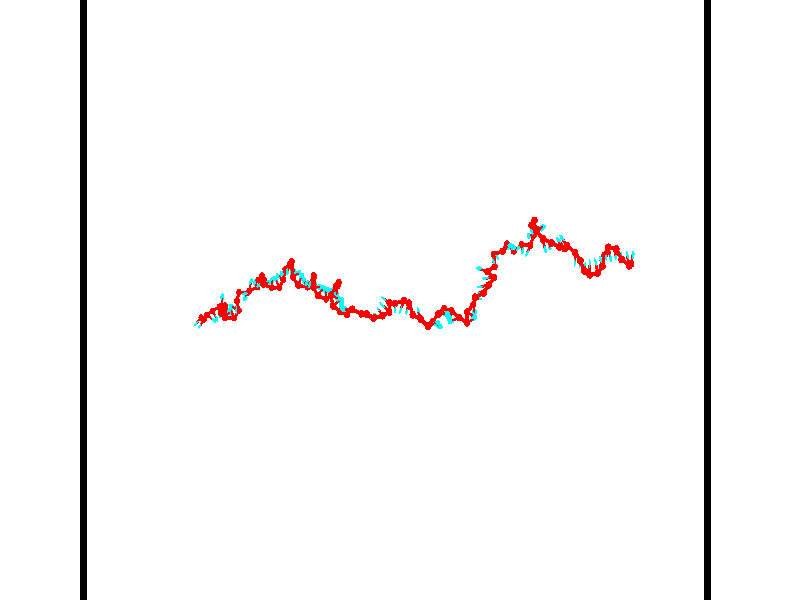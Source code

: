 // switches for output
#declare DRAW_BASES = 1; // possible values are 0, 1; only relevant for DNA ribbons
#declare DRAW_BASES_TYPE = 3; // possible values are 1, 2, 3; only relevant for DNA ribbons
#declare DRAW_FOG = 0; // set to 1 to enable fog

#include "colors.inc"

#include "transforms.inc"
background { rgb <1, 1, 1>}

#default {
   normal{
       ripples 0.25
       frequency 0.20
       turbulence 0.2
       lambda 5
   }
	finish {
		phong 0.1
		phong_size 40.
	}
}

// original window dimensions: 1024x640


// camera settings

camera {
	sky <-0, 1, 0>
	up <-0, 1, 0>
	right 1.6 * <0.99995, 0, 0.00999983>
	location <54.4867, 55, 106.329>
	look_at <55, 55, 55.0001>
	direction <0.513302, 0, -51.3289>
	angle 67.0682
}


# declare cpy_camera_pos = <54.4867, 55, 106.329>;
# if (DRAW_FOG = 1)
fog {
	fog_type 2
	up vnormalize(cpy_camera_pos)
	color rgbt<1,1,1,0.3>
	distance 1e-5
	fog_alt 3e-3
	fog_offset 88
}
# end


// LIGHTS

# declare lum = 6;
global_settings {
	ambient_light rgb lum * <0.05, 0.05, 0.05>
	max_trace_level 15
}# declare cpy_direct_light_amount = 0.25;
light_source
{	1000 * <-0.98995, -1, 1.00995>,
	rgb lum * cpy_direct_light_amount
	parallel
}

light_source
{	1000 * <0.98995, 1, -1.00995>,
	rgb lum * cpy_direct_light_amount
	parallel
}

// strand 0

// nucleotide -1

// particle -1
sphere {
	<36.356483, 53.629505, 49.366570> 0.250000
	pigment { color rgbt <1,0,0,0> }
	no_shadow
}
cylinder {
	<36.181370, 53.377159, 49.622803>,  <36.076302, 53.225750, 49.776543>, 0.100000
	pigment { color rgbt <1,0,0,0> }
	no_shadow
}
cylinder {
	<36.181370, 53.377159, 49.622803>,  <36.356483, 53.629505, 49.366570>, 0.100000
	pigment { color rgbt <1,0,0,0> }
	no_shadow
}

// particle -1
sphere {
	<36.181370, 53.377159, 49.622803> 0.100000
	pigment { color rgbt <1,0,0,0> }
	no_shadow
}
sphere {
	0, 1
	scale<0.080000,0.200000,0.300000>
	matrix <0.727524, -0.667196, -0.159872,
		0.528253, 0.396051, 0.751060,
		-0.437787, -0.630867, 0.640585,
		36.050034, 53.187901, 49.814980>
	pigment { color rgbt <0,1,1,0> }
	no_shadow
}
cylinder {
	<36.802025, 53.465256, 49.991451>,  <36.356483, 53.629505, 49.366570>, 0.130000
	pigment { color rgbt <1,0,0,0> }
	no_shadow
}

// nucleotide -1

// particle -1
sphere {
	<36.802025, 53.465256, 49.991451> 0.250000
	pigment { color rgbt <1,0,0,0> }
	no_shadow
}
cylinder {
	<36.550602, 53.184639, 49.857132>,  <36.399750, 53.016270, 49.776543>, 0.100000
	pigment { color rgbt <1,0,0,0> }
	no_shadow
}
cylinder {
	<36.550602, 53.184639, 49.857132>,  <36.802025, 53.465256, 49.991451>, 0.100000
	pigment { color rgbt <1,0,0,0> }
	no_shadow
}

// particle -1
sphere {
	<36.550602, 53.184639, 49.857132> 0.100000
	pigment { color rgbt <1,0,0,0> }
	no_shadow
}
sphere {
	0, 1
	scale<0.080000,0.200000,0.300000>
	matrix <0.739842, -0.672481, 0.020066,
		-0.239892, -0.235823, 0.941721,
		-0.628558, -0.701539, -0.335795,
		36.362034, 52.974178, 49.756393>
	pigment { color rgbt <0,1,1,0> }
	no_shadow
}
cylinder {
	<37.230198, 53.852375, 50.440697>,  <36.802025, 53.465256, 49.991451>, 0.130000
	pigment { color rgbt <1,0,0,0> }
	no_shadow
}

// nucleotide -1

// particle -1
sphere {
	<37.230198, 53.852375, 50.440697> 0.250000
	pigment { color rgbt <1,0,0,0> }
	no_shadow
}
cylinder {
	<37.555599, 53.624924, 50.391895>,  <37.750839, 53.488453, 50.362614>, 0.100000
	pigment { color rgbt <1,0,0,0> }
	no_shadow
}
cylinder {
	<37.555599, 53.624924, 50.391895>,  <37.230198, 53.852375, 50.440697>, 0.100000
	pigment { color rgbt <1,0,0,0> }
	no_shadow
}

// particle -1
sphere {
	<37.555599, 53.624924, 50.391895> 0.100000
	pigment { color rgbt <1,0,0,0> }
	no_shadow
}
sphere {
	0, 1
	scale<0.080000,0.200000,0.300000>
	matrix <0.320709, 0.613634, -0.721526,
		0.485143, 0.547833, 0.681554,
		0.813500, -0.568624, -0.122005,
		37.799648, 53.454338, 50.355293>
	pigment { color rgbt <0,1,1,0> }
	no_shadow
}
cylinder {
	<37.547981, 54.141296, 49.827526>,  <37.230198, 53.852375, 50.440697>, 0.130000
	pigment { color rgbt <1,0,0,0> }
	no_shadow
}

// nucleotide -1

// particle -1
sphere {
	<37.547981, 54.141296, 49.827526> 0.250000
	pigment { color rgbt <1,0,0,0> }
	no_shadow
}
cylinder {
	<37.778126, 53.819817, 49.888226>,  <37.916214, 53.626930, 49.924644>, 0.100000
	pigment { color rgbt <1,0,0,0> }
	no_shadow
}
cylinder {
	<37.778126, 53.819817, 49.888226>,  <37.547981, 54.141296, 49.827526>, 0.100000
	pigment { color rgbt <1,0,0,0> }
	no_shadow
}

// particle -1
sphere {
	<37.778126, 53.819817, 49.888226> 0.100000
	pigment { color rgbt <1,0,0,0> }
	no_shadow
}
sphere {
	0, 1
	scale<0.080000,0.200000,0.300000>
	matrix <0.610944, 0.298965, -0.733053,
		0.543786, 0.514480, 0.663028,
		0.575364, -0.803697, 0.151746,
		37.950733, 53.578709, 49.933750>
	pigment { color rgbt <0,1,1,0> }
	no_shadow
}
cylinder {
	<38.226906, 54.487209, 49.973156>,  <37.547981, 54.141296, 49.827526>, 0.130000
	pigment { color rgbt <1,0,0,0> }
	no_shadow
}

// nucleotide -1

// particle -1
sphere {
	<38.226906, 54.487209, 49.973156> 0.250000
	pigment { color rgbt <1,0,0,0> }
	no_shadow
}
cylinder {
	<38.204025, 54.120518, 49.814999>,  <38.190296, 53.900501, 49.720104>, 0.100000
	pigment { color rgbt <1,0,0,0> }
	no_shadow
}
cylinder {
	<38.204025, 54.120518, 49.814999>,  <38.226906, 54.487209, 49.973156>, 0.100000
	pigment { color rgbt <1,0,0,0> }
	no_shadow
}

// particle -1
sphere {
	<38.204025, 54.120518, 49.814999> 0.100000
	pigment { color rgbt <1,0,0,0> }
	no_shadow
}
sphere {
	0, 1
	scale<0.080000,0.200000,0.300000>
	matrix <0.668757, 0.258872, -0.696957,
		0.741277, -0.304288, 0.598261,
		-0.057203, -0.916730, -0.395390,
		38.186863, 53.845497, 49.696381>
	pigment { color rgbt <0,1,1,0> }
	no_shadow
}
cylinder {
	<38.867569, 54.031281, 50.017975>,  <38.226906, 54.487209, 49.973156>, 0.130000
	pigment { color rgbt <1,0,0,0> }
	no_shadow
}

// nucleotide -1

// particle -1
sphere {
	<38.867569, 54.031281, 50.017975> 0.250000
	pigment { color rgbt <1,0,0,0> }
	no_shadow
}
cylinder {
	<38.645790, 53.957623, 49.693336>,  <38.512722, 53.913425, 49.498554>, 0.100000
	pigment { color rgbt <1,0,0,0> }
	no_shadow
}
cylinder {
	<38.645790, 53.957623, 49.693336>,  <38.867569, 54.031281, 50.017975>, 0.100000
	pigment { color rgbt <1,0,0,0> }
	no_shadow
}

// particle -1
sphere {
	<38.645790, 53.957623, 49.693336> 0.100000
	pigment { color rgbt <1,0,0,0> }
	no_shadow
}
sphere {
	0, 1
	scale<0.080000,0.200000,0.300000>
	matrix <0.812132, 0.093263, -0.575972,
		0.181757, -0.978463, 0.097844,
		-0.554443, -0.184149, -0.811592,
		38.479458, 53.902378, 49.449860>
	pigment { color rgbt <0,1,1,0> }
	no_shadow
}
cylinder {
	<38.667526, 54.562138, 50.559368>,  <38.867569, 54.031281, 50.017975>, 0.130000
	pigment { color rgbt <1,0,0,0> }
	no_shadow
}

// nucleotide -1

// particle -1
sphere {
	<38.667526, 54.562138, 50.559368> 0.250000
	pigment { color rgbt <1,0,0,0> }
	no_shadow
}
cylinder {
	<38.700882, 54.943405, 50.675652>,  <38.720898, 55.172165, 50.745422>, 0.100000
	pigment { color rgbt <1,0,0,0> }
	no_shadow
}
cylinder {
	<38.700882, 54.943405, 50.675652>,  <38.667526, 54.562138, 50.559368>, 0.100000
	pigment { color rgbt <1,0,0,0> }
	no_shadow
}

// particle -1
sphere {
	<38.700882, 54.943405, 50.675652> 0.100000
	pigment { color rgbt <1,0,0,0> }
	no_shadow
}
sphere {
	0, 1
	scale<0.080000,0.200000,0.300000>
	matrix <0.754303, -0.251014, 0.606646,
		0.651209, 0.168691, -0.739913,
		0.083393, 0.953171, 0.290706,
		38.725899, 55.229355, 50.762863>
	pigment { color rgbt <0,1,1,0> }
	no_shadow
}
cylinder {
	<39.135418, 54.588951, 51.305180>,  <38.667526, 54.562138, 50.559368>, 0.130000
	pigment { color rgbt <1,0,0,0> }
	no_shadow
}

// nucleotide -1

// particle -1
sphere {
	<39.135418, 54.588951, 51.305180> 0.250000
	pigment { color rgbt <1,0,0,0> }
	no_shadow
}
cylinder {
	<39.321114, 54.268166, 51.154804>,  <39.432529, 54.075695, 51.064579>, 0.100000
	pigment { color rgbt <1,0,0,0> }
	no_shadow
}
cylinder {
	<39.321114, 54.268166, 51.154804>,  <39.135418, 54.588951, 51.305180>, 0.100000
	pigment { color rgbt <1,0,0,0> }
	no_shadow
}

// particle -1
sphere {
	<39.321114, 54.268166, 51.154804> 0.100000
	pigment { color rgbt <1,0,0,0> }
	no_shadow
}
sphere {
	0, 1
	scale<0.080000,0.200000,0.300000>
	matrix <0.554214, -0.068067, 0.829586,
		-0.690890, -0.593477, 0.412862,
		0.464239, -0.801967, -0.375940,
		39.460384, 54.027576, 51.042023>
	pigment { color rgbt <0,1,1,0> }
	no_shadow
}
cylinder {
	<38.858513, 54.008198, 51.743252>,  <39.135418, 54.588951, 51.305180>, 0.130000
	pigment { color rgbt <1,0,0,0> }
	no_shadow
}

// nucleotide -1

// particle -1
sphere {
	<38.858513, 54.008198, 51.743252> 0.250000
	pigment { color rgbt <1,0,0,0> }
	no_shadow
}
cylinder {
	<39.215652, 54.034748, 51.565079>,  <39.429935, 54.050678, 51.458176>, 0.100000
	pigment { color rgbt <1,0,0,0> }
	no_shadow
}
cylinder {
	<39.215652, 54.034748, 51.565079>,  <38.858513, 54.008198, 51.743252>, 0.100000
	pigment { color rgbt <1,0,0,0> }
	no_shadow
}

// particle -1
sphere {
	<39.215652, 54.034748, 51.565079> 0.100000
	pigment { color rgbt <1,0,0,0> }
	no_shadow
}
sphere {
	0, 1
	scale<0.080000,0.200000,0.300000>
	matrix <0.377527, 0.428955, 0.820653,
		0.245541, -0.900884, 0.357935,
		0.892851, 0.066374, -0.445434,
		39.483509, 54.054661, 51.431450>
	pigment { color rgbt <0,1,1,0> }
	no_shadow
}
cylinder {
	<39.369598, 53.669594, 52.202408>,  <38.858513, 54.008198, 51.743252>, 0.130000
	pigment { color rgbt <1,0,0,0> }
	no_shadow
}

// nucleotide -1

// particle -1
sphere {
	<39.369598, 53.669594, 52.202408> 0.250000
	pigment { color rgbt <1,0,0,0> }
	no_shadow
}
cylinder {
	<39.566738, 53.938507, 51.981453>,  <39.685020, 54.099854, 51.848881>, 0.100000
	pigment { color rgbt <1,0,0,0> }
	no_shadow
}
cylinder {
	<39.566738, 53.938507, 51.981453>,  <39.369598, 53.669594, 52.202408>, 0.100000
	pigment { color rgbt <1,0,0,0> }
	no_shadow
}

// particle -1
sphere {
	<39.566738, 53.938507, 51.981453> 0.100000
	pigment { color rgbt <1,0,0,0> }
	no_shadow
}
sphere {
	0, 1
	scale<0.080000,0.200000,0.300000>
	matrix <0.441648, 0.353710, 0.824522,
		0.749697, -0.650328, -0.122586,
		0.492850, 0.672282, -0.552392,
		39.714592, 54.140190, 51.815735>
	pigment { color rgbt <0,1,1,0> }
	no_shadow
}
cylinder {
	<40.198654, 53.649776, 52.251019>,  <39.369598, 53.669594, 52.202408>, 0.130000
	pigment { color rgbt <1,0,0,0> }
	no_shadow
}

// nucleotide -1

// particle -1
sphere {
	<40.198654, 53.649776, 52.251019> 0.250000
	pigment { color rgbt <1,0,0,0> }
	no_shadow
}
cylinder {
	<40.017258, 54.000198, 52.185436>,  <39.908421, 54.210449, 52.146088>, 0.100000
	pigment { color rgbt <1,0,0,0> }
	no_shadow
}
cylinder {
	<40.017258, 54.000198, 52.185436>,  <40.198654, 53.649776, 52.251019>, 0.100000
	pigment { color rgbt <1,0,0,0> }
	no_shadow
}

// particle -1
sphere {
	<40.017258, 54.000198, 52.185436> 0.100000
	pigment { color rgbt <1,0,0,0> }
	no_shadow
}
sphere {
	0, 1
	scale<0.080000,0.200000,0.300000>
	matrix <0.471143, 0.391786, 0.790271,
		0.756552, 0.281136, -0.590417,
		-0.453490, 0.876052, -0.163951,
		39.881210, 54.263016, 52.136250>
	pigment { color rgbt <0,1,1,0> }
	no_shadow
}
cylinder {
	<40.680790, 54.212231, 52.412952>,  <40.198654, 53.649776, 52.251019>, 0.130000
	pigment { color rgbt <1,0,0,0> }
	no_shadow
}

// nucleotide -1

// particle -1
sphere {
	<40.680790, 54.212231, 52.412952> 0.250000
	pigment { color rgbt <1,0,0,0> }
	no_shadow
}
cylinder {
	<40.320480, 54.383858, 52.439796>,  <40.104294, 54.486835, 52.455902>, 0.100000
	pigment { color rgbt <1,0,0,0> }
	no_shadow
}
cylinder {
	<40.320480, 54.383858, 52.439796>,  <40.680790, 54.212231, 52.412952>, 0.100000
	pigment { color rgbt <1,0,0,0> }
	no_shadow
}

// particle -1
sphere {
	<40.320480, 54.383858, 52.439796> 0.100000
	pigment { color rgbt <1,0,0,0> }
	no_shadow
}
sphere {
	0, 1
	scale<0.080000,0.200000,0.300000>
	matrix <0.236749, 0.355614, 0.904151,
		0.364080, 0.830324, -0.421910,
		-0.900775, 0.429070, 0.067106,
		40.050247, 54.512577, 52.459927>
	pigment { color rgbt <0,1,1,0> }
	no_shadow
}
cylinder {
	<40.619225, 54.931831, 52.866962>,  <40.680790, 54.212231, 52.412952>, 0.130000
	pigment { color rgbt <1,0,0,0> }
	no_shadow
}

// nucleotide -1

// particle -1
sphere {
	<40.619225, 54.931831, 52.866962> 0.250000
	pigment { color rgbt <1,0,0,0> }
	no_shadow
}
cylinder {
	<40.621853, 54.547935, 52.979294>,  <40.623432, 54.317600, 53.046692>, 0.100000
	pigment { color rgbt <1,0,0,0> }
	no_shadow
}
cylinder {
	<40.621853, 54.547935, 52.979294>,  <40.619225, 54.931831, 52.866962>, 0.100000
	pigment { color rgbt <1,0,0,0> }
	no_shadow
}

// particle -1
sphere {
	<40.621853, 54.547935, 52.979294> 0.100000
	pigment { color rgbt <1,0,0,0> }
	no_shadow
}
sphere {
	0, 1
	scale<0.080000,0.200000,0.300000>
	matrix <-0.998262, 0.010149, 0.058050,
		-0.058562, -0.280720, -0.958001,
		0.006573, -0.959736, 0.280826,
		40.623825, 54.260014, 53.063541>
	pigment { color rgbt <0,1,1,0> }
	no_shadow
}
cylinder {
	<40.892597, 55.557816, 53.233944>,  <40.619225, 54.931831, 52.866962>, 0.130000
	pigment { color rgbt <1,0,0,0> }
	no_shadow
}

// nucleotide -1

// particle -1
sphere {
	<40.892597, 55.557816, 53.233944> 0.250000
	pigment { color rgbt <1,0,0,0> }
	no_shadow
}
cylinder {
	<41.230335, 55.497440, 53.439583>,  <41.432980, 55.461216, 53.562965>, 0.100000
	pigment { color rgbt <1,0,0,0> }
	no_shadow
}
cylinder {
	<41.230335, 55.497440, 53.439583>,  <40.892597, 55.557816, 53.233944>, 0.100000
	pigment { color rgbt <1,0,0,0> }
	no_shadow
}

// particle -1
sphere {
	<41.230335, 55.497440, 53.439583> 0.100000
	pigment { color rgbt <1,0,0,0> }
	no_shadow
}
sphere {
	0, 1
	scale<0.080000,0.200000,0.300000>
	matrix <0.139238, -0.864726, -0.482557,
		0.517392, 0.479027, -0.709111,
		0.844345, -0.150936, 0.514101,
		41.483639, 55.452160, 53.593815>
	pigment { color rgbt <0,1,1,0> }
	no_shadow
}
cylinder {
	<41.564369, 55.541679, 52.836433>,  <40.892597, 55.557816, 53.233944>, 0.130000
	pigment { color rgbt <1,0,0,0> }
	no_shadow
}

// nucleotide -1

// particle -1
sphere {
	<41.564369, 55.541679, 52.836433> 0.250000
	pigment { color rgbt <1,0,0,0> }
	no_shadow
}
cylinder {
	<41.511497, 55.305359, 53.154800>,  <41.479774, 55.163567, 53.345821>, 0.100000
	pigment { color rgbt <1,0,0,0> }
	no_shadow
}
cylinder {
	<41.511497, 55.305359, 53.154800>,  <41.564369, 55.541679, 52.836433>, 0.100000
	pigment { color rgbt <1,0,0,0> }
	no_shadow
}

// particle -1
sphere {
	<41.511497, 55.305359, 53.154800> 0.100000
	pigment { color rgbt <1,0,0,0> }
	no_shadow
}
sphere {
	0, 1
	scale<0.080000,0.200000,0.300000>
	matrix <-0.010497, -0.802081, -0.597124,
		0.991170, -0.087281, 0.099816,
		-0.132178, -0.590803, 0.795915,
		41.471844, 55.128117, 53.393574>
	pigment { color rgbt <0,1,1,0> }
	no_shadow
}
cylinder {
	<41.511215, 55.664276, 52.101696>,  <41.564369, 55.541679, 52.836433>, 0.130000
	pigment { color rgbt <1,0,0,0> }
	no_shadow
}

// nucleotide -1

// particle -1
sphere {
	<41.511215, 55.664276, 52.101696> 0.250000
	pigment { color rgbt <1,0,0,0> }
	no_shadow
}
cylinder {
	<41.606575, 56.050980, 52.138664>,  <41.663792, 56.283001, 52.160847>, 0.100000
	pigment { color rgbt <1,0,0,0> }
	no_shadow
}
cylinder {
	<41.606575, 56.050980, 52.138664>,  <41.511215, 55.664276, 52.101696>, 0.100000
	pigment { color rgbt <1,0,0,0> }
	no_shadow
}

// particle -1
sphere {
	<41.606575, 56.050980, 52.138664> 0.100000
	pigment { color rgbt <1,0,0,0> }
	no_shadow
}
sphere {
	0, 1
	scale<0.080000,0.200000,0.300000>
	matrix <0.860525, -0.254392, 0.441340,
		0.450181, -0.025684, -0.892568,
		0.238398, 0.966760, 0.092421,
		41.678093, 56.341007, 52.166389>
	pigment { color rgbt <0,1,1,0> }
	no_shadow
}
cylinder {
	<42.171432, 55.976372, 51.684875>,  <41.511215, 55.664276, 52.101696>, 0.130000
	pigment { color rgbt <1,0,0,0> }
	no_shadow
}

// nucleotide -1

// particle -1
sphere {
	<42.171432, 55.976372, 51.684875> 0.250000
	pigment { color rgbt <1,0,0,0> }
	no_shadow
}
cylinder {
	<42.106541, 56.153625, 52.037537>,  <42.067604, 56.259979, 52.249134>, 0.100000
	pigment { color rgbt <1,0,0,0> }
	no_shadow
}
cylinder {
	<42.106541, 56.153625, 52.037537>,  <42.171432, 55.976372, 51.684875>, 0.100000
	pigment { color rgbt <1,0,0,0> }
	no_shadow
}

// particle -1
sphere {
	<42.106541, 56.153625, 52.037537> 0.100000
	pigment { color rgbt <1,0,0,0> }
	no_shadow
}
sphere {
	0, 1
	scale<0.080000,0.200000,0.300000>
	matrix <0.860108, -0.374409, 0.346456,
		0.483626, 0.814522, -0.320405,
		-0.162233, 0.443139, 0.881651,
		42.057869, 56.286568, 52.302032>
	pigment { color rgbt <0,1,1,0> }
	no_shadow
}
cylinder {
	<42.811741, 56.477451, 51.939560>,  <42.171432, 55.976372, 51.684875>, 0.130000
	pigment { color rgbt <1,0,0,0> }
	no_shadow
}

// nucleotide -1

// particle -1
sphere {
	<42.811741, 56.477451, 51.939560> 0.250000
	pigment { color rgbt <1,0,0,0> }
	no_shadow
}
cylinder {
	<42.600456, 56.275772, 52.212845>,  <42.473686, 56.154762, 52.376816>, 0.100000
	pigment { color rgbt <1,0,0,0> }
	no_shadow
}
cylinder {
	<42.600456, 56.275772, 52.212845>,  <42.811741, 56.477451, 51.939560>, 0.100000
	pigment { color rgbt <1,0,0,0> }
	no_shadow
}

// particle -1
sphere {
	<42.600456, 56.275772, 52.212845> 0.100000
	pigment { color rgbt <1,0,0,0> }
	no_shadow
}
sphere {
	0, 1
	scale<0.080000,0.200000,0.300000>
	matrix <0.844323, -0.397232, 0.359618,
		0.090072, 0.766803, 0.635531,
		-0.528210, -0.504202, 0.683209,
		42.441994, 56.124512, 52.417809>
	pigment { color rgbt <0,1,1,0> }
	no_shadow
}
cylinder {
	<42.744610, 56.809296, 52.565121>,  <42.811741, 56.477451, 51.939560>, 0.130000
	pigment { color rgbt <1,0,0,0> }
	no_shadow
}

// nucleotide -1

// particle -1
sphere {
	<42.744610, 56.809296, 52.565121> 0.250000
	pigment { color rgbt <1,0,0,0> }
	no_shadow
}
cylinder {
	<42.805794, 56.414795, 52.540115>,  <42.842503, 56.178093, 52.525112>, 0.100000
	pigment { color rgbt <1,0,0,0> }
	no_shadow
}
cylinder {
	<42.805794, 56.414795, 52.540115>,  <42.744610, 56.809296, 52.565121>, 0.100000
	pigment { color rgbt <1,0,0,0> }
	no_shadow
}

// particle -1
sphere {
	<42.805794, 56.414795, 52.540115> 0.100000
	pigment { color rgbt <1,0,0,0> }
	no_shadow
}
sphere {
	0, 1
	scale<0.080000,0.200000,0.300000>
	matrix <0.847224, 0.098305, 0.522060,
		-0.508738, -0.132819, 0.850614,
		0.152960, -0.986253, -0.062516,
		42.851681, 56.118919, 52.521362>
	pigment { color rgbt <0,1,1,0> }
	no_shadow
}
cylinder {
	<42.593628, 56.446487, 53.312263>,  <42.744610, 56.809296, 52.565121>, 0.130000
	pigment { color rgbt <1,0,0,0> }
	no_shadow
}

// nucleotide -1

// particle -1
sphere {
	<42.593628, 56.446487, 53.312263> 0.250000
	pigment { color rgbt <1,0,0,0> }
	no_shadow
}
cylinder {
	<42.860989, 56.292019, 53.057987>,  <43.021404, 56.199337, 52.905422>, 0.100000
	pigment { color rgbt <1,0,0,0> }
	no_shadow
}
cylinder {
	<42.860989, 56.292019, 53.057987>,  <42.593628, 56.446487, 53.312263>, 0.100000
	pigment { color rgbt <1,0,0,0> }
	no_shadow
}

// particle -1
sphere {
	<42.860989, 56.292019, 53.057987> 0.100000
	pigment { color rgbt <1,0,0,0> }
	no_shadow
}
sphere {
	0, 1
	scale<0.080000,0.200000,0.300000>
	matrix <0.737842, 0.236318, 0.632252,
		-0.093930, -0.891643, 0.442887,
		0.668406, -0.386169, -0.635695,
		43.061512, 56.176167, 52.867279>
	pigment { color rgbt <0,1,1,0> }
	no_shadow
}
cylinder {
	<43.122044, 56.127434, 53.706802>,  <42.593628, 56.446487, 53.312263>, 0.130000
	pigment { color rgbt <1,0,0,0> }
	no_shadow
}

// nucleotide -1

// particle -1
sphere {
	<43.122044, 56.127434, 53.706802> 0.250000
	pigment { color rgbt <1,0,0,0> }
	no_shadow
}
cylinder {
	<43.306034, 56.221184, 53.364227>,  <43.416428, 56.277435, 53.158684>, 0.100000
	pigment { color rgbt <1,0,0,0> }
	no_shadow
}
cylinder {
	<43.306034, 56.221184, 53.364227>,  <43.122044, 56.127434, 53.706802>, 0.100000
	pigment { color rgbt <1,0,0,0> }
	no_shadow
}

// particle -1
sphere {
	<43.306034, 56.221184, 53.364227> 0.100000
	pigment { color rgbt <1,0,0,0> }
	no_shadow
}
sphere {
	0, 1
	scale<0.080000,0.200000,0.300000>
	matrix <0.772579, 0.369769, 0.516133,
		0.437653, -0.899077, -0.010986,
		0.459980, 0.234375, -0.856438,
		43.444027, 56.291496, 53.107296>
	pigment { color rgbt <0,1,1,0> }
	no_shadow
}
cylinder {
	<43.832783, 55.882828, 53.687809>,  <43.122044, 56.127434, 53.706802>, 0.130000
	pigment { color rgbt <1,0,0,0> }
	no_shadow
}

// nucleotide -1

// particle -1
sphere {
	<43.832783, 55.882828, 53.687809> 0.250000
	pigment { color rgbt <1,0,0,0> }
	no_shadow
}
cylinder {
	<43.803127, 56.198662, 53.444153>,  <43.785332, 56.388165, 53.297958>, 0.100000
	pigment { color rgbt <1,0,0,0> }
	no_shadow
}
cylinder {
	<43.803127, 56.198662, 53.444153>,  <43.832783, 55.882828, 53.687809>, 0.100000
	pigment { color rgbt <1,0,0,0> }
	no_shadow
}

// particle -1
sphere {
	<43.803127, 56.198662, 53.444153> 0.100000
	pigment { color rgbt <1,0,0,0> }
	no_shadow
}
sphere {
	0, 1
	scale<0.080000,0.200000,0.300000>
	matrix <0.751171, 0.445983, 0.486664,
		0.655931, -0.421488, -0.626181,
		-0.074143, 0.789587, -0.609143,
		43.780884, 56.435539, 53.261410>
	pigment { color rgbt <0,1,1,0> }
	no_shadow
}
cylinder {
	<44.481823, 55.901817, 53.446842>,  <43.832783, 55.882828, 53.687809>, 0.130000
	pigment { color rgbt <1,0,0,0> }
	no_shadow
}

// nucleotide -1

// particle -1
sphere {
	<44.481823, 55.901817, 53.446842> 0.250000
	pigment { color rgbt <1,0,0,0> }
	no_shadow
}
cylinder {
	<44.289528, 56.249825, 53.490585>,  <44.174152, 56.458630, 53.516830>, 0.100000
	pigment { color rgbt <1,0,0,0> }
	no_shadow
}
cylinder {
	<44.289528, 56.249825, 53.490585>,  <44.481823, 55.901817, 53.446842>, 0.100000
	pigment { color rgbt <1,0,0,0> }
	no_shadow
}

// particle -1
sphere {
	<44.289528, 56.249825, 53.490585> 0.100000
	pigment { color rgbt <1,0,0,0> }
	no_shadow
}
sphere {
	0, 1
	scale<0.080000,0.200000,0.300000>
	matrix <0.745294, 0.339708, 0.573703,
		0.461982, 0.357306, -0.811730,
		-0.480739, 0.870018, 0.109359,
		44.145306, 56.510830, 53.523392>
	pigment { color rgbt <0,1,1,0> }
	no_shadow
}
cylinder {
	<44.769165, 56.488354, 53.229034>,  <44.481823, 55.901817, 53.446842>, 0.130000
	pigment { color rgbt <1,0,0,0> }
	no_shadow
}

// nucleotide -1

// particle -1
sphere {
	<44.769165, 56.488354, 53.229034> 0.250000
	pigment { color rgbt <1,0,0,0> }
	no_shadow
}
cylinder {
	<44.567455, 56.642960, 53.537918>,  <44.446430, 56.735725, 53.723248>, 0.100000
	pigment { color rgbt <1,0,0,0> }
	no_shadow
}
cylinder {
	<44.567455, 56.642960, 53.537918>,  <44.769165, 56.488354, 53.229034>, 0.100000
	pigment { color rgbt <1,0,0,0> }
	no_shadow
}

// particle -1
sphere {
	<44.567455, 56.642960, 53.537918> 0.100000
	pigment { color rgbt <1,0,0,0> }
	no_shadow
}
sphere {
	0, 1
	scale<0.080000,0.200000,0.300000>
	matrix <0.856344, 0.339056, 0.389506,
		-0.111272, 0.857698, -0.501970,
		-0.504274, 0.386518, 0.772212,
		44.416172, 56.758915, 53.769581>
	pigment { color rgbt <0,1,1,0> }
	no_shadow
}
cylinder {
	<44.956448, 57.237152, 53.310371>,  <44.769165, 56.488354, 53.229034>, 0.130000
	pigment { color rgbt <1,0,0,0> }
	no_shadow
}

// nucleotide -1

// particle -1
sphere {
	<44.956448, 57.237152, 53.310371> 0.250000
	pigment { color rgbt <1,0,0,0> }
	no_shadow
}
cylinder {
	<44.853256, 57.055397, 53.651424>,  <44.791340, 56.946342, 53.856056>, 0.100000
	pigment { color rgbt <1,0,0,0> }
	no_shadow
}
cylinder {
	<44.853256, 57.055397, 53.651424>,  <44.956448, 57.237152, 53.310371>, 0.100000
	pigment { color rgbt <1,0,0,0> }
	no_shadow
}

// particle -1
sphere {
	<44.853256, 57.055397, 53.651424> 0.100000
	pigment { color rgbt <1,0,0,0> }
	no_shadow
}
sphere {
	0, 1
	scale<0.080000,0.200000,0.300000>
	matrix <0.868633, 0.277285, 0.410597,
		-0.422992, 0.846548, 0.323163,
		-0.257982, -0.454389, 0.852629,
		44.775860, 56.919079, 53.907211>
	pigment { color rgbt <0,1,1,0> }
	no_shadow
}
cylinder {
	<45.415867, 57.621666, 53.657143>,  <44.956448, 57.237152, 53.310371>, 0.130000
	pigment { color rgbt <1,0,0,0> }
	no_shadow
}

// nucleotide -1

// particle -1
sphere {
	<45.415867, 57.621666, 53.657143> 0.250000
	pigment { color rgbt <1,0,0,0> }
	no_shadow
}
cylinder {
	<45.341919, 57.308842, 53.895203>,  <45.297550, 57.121147, 54.038040>, 0.100000
	pigment { color rgbt <1,0,0,0> }
	no_shadow
}
cylinder {
	<45.341919, 57.308842, 53.895203>,  <45.415867, 57.621666, 53.657143>, 0.100000
	pigment { color rgbt <1,0,0,0> }
	no_shadow
}

// particle -1
sphere {
	<45.341919, 57.308842, 53.895203> 0.100000
	pigment { color rgbt <1,0,0,0> }
	no_shadow
}
sphere {
	0, 1
	scale<0.080000,0.200000,0.300000>
	matrix <0.924090, 0.067781, 0.376117,
		-0.334485, 0.619509, 0.710161,
		-0.184872, -0.782058, 0.595154,
		45.286457, 57.074223, 54.073750>
	pigment { color rgbt <0,1,1,0> }
	no_shadow
}
cylinder {
	<45.705841, 57.752445, 54.357323>,  <45.415867, 57.621666, 53.657143>, 0.130000
	pigment { color rgbt <1,0,0,0> }
	no_shadow
}

// nucleotide -1

// particle -1
sphere {
	<45.705841, 57.752445, 54.357323> 0.250000
	pigment { color rgbt <1,0,0,0> }
	no_shadow
}
cylinder {
	<45.663700, 57.356964, 54.314667>,  <45.638416, 57.119675, 54.289074>, 0.100000
	pigment { color rgbt <1,0,0,0> }
	no_shadow
}
cylinder {
	<45.663700, 57.356964, 54.314667>,  <45.705841, 57.752445, 54.357323>, 0.100000
	pigment { color rgbt <1,0,0,0> }
	no_shadow
}

// particle -1
sphere {
	<45.663700, 57.356964, 54.314667> 0.100000
	pigment { color rgbt <1,0,0,0> }
	no_shadow
}
sphere {
	0, 1
	scale<0.080000,0.200000,0.300000>
	matrix <0.912365, -0.138759, 0.385144,
		-0.395589, -0.056717, 0.916675,
		-0.105352, -0.988701, -0.106638,
		45.632095, 57.060352, 54.282677>
	pigment { color rgbt <0,1,1,0> }
	no_shadow
}
cylinder {
	<45.785000, 57.430538, 55.005505>,  <45.705841, 57.752445, 54.357323>, 0.130000
	pigment { color rgbt <1,0,0,0> }
	no_shadow
}

// nucleotide -1

// particle -1
sphere {
	<45.785000, 57.430538, 55.005505> 0.250000
	pigment { color rgbt <1,0,0,0> }
	no_shadow
}
cylinder {
	<45.884571, 57.201736, 54.692879>,  <45.944313, 57.064453, 54.505302>, 0.100000
	pigment { color rgbt <1,0,0,0> }
	no_shadow
}
cylinder {
	<45.884571, 57.201736, 54.692879>,  <45.785000, 57.430538, 55.005505>, 0.100000
	pigment { color rgbt <1,0,0,0> }
	no_shadow
}

// particle -1
sphere {
	<45.884571, 57.201736, 54.692879> 0.100000
	pigment { color rgbt <1,0,0,0> }
	no_shadow
}
sphere {
	0, 1
	scale<0.080000,0.200000,0.300000>
	matrix <0.813122, -0.314979, 0.489510,
		-0.526180, -0.757361, 0.386704,
		0.248932, -0.572008, -0.781562,
		45.959251, 57.030132, 54.458408>
	pigment { color rgbt <0,1,1,0> }
	no_shadow
}
cylinder {
	<45.933174, 56.619850, 55.050022>,  <45.785000, 57.430538, 55.005505>, 0.130000
	pigment { color rgbt <1,0,0,0> }
	no_shadow
}

// nucleotide -1

// particle -1
sphere {
	<45.933174, 56.619850, 55.050022> 0.250000
	pigment { color rgbt <1,0,0,0> }
	no_shadow
}
cylinder {
	<46.171776, 56.803261, 54.786526>,  <46.314938, 56.913307, 54.628429>, 0.100000
	pigment { color rgbt <1,0,0,0> }
	no_shadow
}
cylinder {
	<46.171776, 56.803261, 54.786526>,  <45.933174, 56.619850, 55.050022>, 0.100000
	pigment { color rgbt <1,0,0,0> }
	no_shadow
}

// particle -1
sphere {
	<46.171776, 56.803261, 54.786526> 0.100000
	pigment { color rgbt <1,0,0,0> }
	no_shadow
}
sphere {
	0, 1
	scale<0.080000,0.200000,0.300000>
	matrix <0.799165, -0.263382, 0.540338,
		0.074259, -0.848755, -0.523545,
		0.596507, 0.458524, -0.658737,
		46.350727, 56.940819, 54.588905>
	pigment { color rgbt <0,1,1,0> }
	no_shadow
}
cylinder {
	<46.303558, 56.036831, 54.709953>,  <45.933174, 56.619850, 55.050022>, 0.130000
	pigment { color rgbt <1,0,0,0> }
	no_shadow
}

// nucleotide -1

// particle -1
sphere {
	<46.303558, 56.036831, 54.709953> 0.250000
	pigment { color rgbt <1,0,0,0> }
	no_shadow
}
cylinder {
	<46.469757, 56.399414, 54.740166>,  <46.569477, 56.616962, 54.758293>, 0.100000
	pigment { color rgbt <1,0,0,0> }
	no_shadow
}
cylinder {
	<46.469757, 56.399414, 54.740166>,  <46.303558, 56.036831, 54.709953>, 0.100000
	pigment { color rgbt <1,0,0,0> }
	no_shadow
}

// particle -1
sphere {
	<46.469757, 56.399414, 54.740166> 0.100000
	pigment { color rgbt <1,0,0,0> }
	no_shadow
}
sphere {
	0, 1
	scale<0.080000,0.200000,0.300000>
	matrix <0.575380, -0.326232, 0.750007,
		0.704488, -0.268164, -0.657103,
		0.415493, 0.906455, 0.075531,
		46.594406, 56.671352, 54.762825>
	pigment { color rgbt <0,1,1,0> }
	no_shadow
}
cylinder {
	<47.075340, 55.919144, 54.570194>,  <46.303558, 56.036831, 54.709953>, 0.130000
	pigment { color rgbt <1,0,0,0> }
	no_shadow
}

// nucleotide -1

// particle -1
sphere {
	<47.075340, 55.919144, 54.570194> 0.250000
	pigment { color rgbt <1,0,0,0> }
	no_shadow
}
cylinder {
	<46.941338, 56.184109, 54.838219>,  <46.860935, 56.343090, 54.999031>, 0.100000
	pigment { color rgbt <1,0,0,0> }
	no_shadow
}
cylinder {
	<46.941338, 56.184109, 54.838219>,  <47.075340, 55.919144, 54.570194>, 0.100000
	pigment { color rgbt <1,0,0,0> }
	no_shadow
}

// particle -1
sphere {
	<46.941338, 56.184109, 54.838219> 0.100000
	pigment { color rgbt <1,0,0,0> }
	no_shadow
}
sphere {
	0, 1
	scale<0.080000,0.200000,0.300000>
	matrix <0.617877, -0.382442, 0.686998,
		0.711336, 0.644161, -0.281171,
		-0.335005, 0.662416, 0.670058,
		46.840836, 56.382832, 55.039234>
	pigment { color rgbt <0,1,1,0> }
	no_shadow
}
cylinder {
	<47.573322, 56.366646, 54.754230>,  <47.075340, 55.919144, 54.570194>, 0.130000
	pigment { color rgbt <1,0,0,0> }
	no_shadow
}

// nucleotide -1

// particle -1
sphere {
	<47.573322, 56.366646, 54.754230> 0.250000
	pigment { color rgbt <1,0,0,0> }
	no_shadow
}
cylinder {
	<47.332249, 56.267944, 55.057777>,  <47.187603, 56.208725, 55.239906>, 0.100000
	pigment { color rgbt <1,0,0,0> }
	no_shadow
}
cylinder {
	<47.332249, 56.267944, 55.057777>,  <47.573322, 56.366646, 54.754230>, 0.100000
	pigment { color rgbt <1,0,0,0> }
	no_shadow
}

// particle -1
sphere {
	<47.332249, 56.267944, 55.057777> 0.100000
	pigment { color rgbt <1,0,0,0> }
	no_shadow
}
sphere {
	0, 1
	scale<0.080000,0.200000,0.300000>
	matrix <0.775894, -0.403391, 0.485041,
		0.186436, 0.881130, 0.434571,
		-0.602686, -0.246752, 0.758870,
		47.151443, 56.193920, 55.285439>
	pigment { color rgbt <0,1,1,0> }
	no_shadow
}
cylinder {
	<47.742329, 56.709312, 55.458595>,  <47.573322, 56.366646, 54.754230>, 0.130000
	pigment { color rgbt <1,0,0,0> }
	no_shadow
}

// nucleotide -1

// particle -1
sphere {
	<47.742329, 56.709312, 55.458595> 0.250000
	pigment { color rgbt <1,0,0,0> }
	no_shadow
}
cylinder {
	<47.566097, 56.351250, 55.485687>,  <47.460358, 56.136414, 55.501942>, 0.100000
	pigment { color rgbt <1,0,0,0> }
	no_shadow
}
cylinder {
	<47.566097, 56.351250, 55.485687>,  <47.742329, 56.709312, 55.458595>, 0.100000
	pigment { color rgbt <1,0,0,0> }
	no_shadow
}

// particle -1
sphere {
	<47.566097, 56.351250, 55.485687> 0.100000
	pigment { color rgbt <1,0,0,0> }
	no_shadow
}
sphere {
	0, 1
	scale<0.080000,0.200000,0.300000>
	matrix <0.848181, -0.390371, 0.358049,
		-0.294070, 0.215197, 0.931243,
		-0.440582, -0.895154, 0.067729,
		47.433922, 56.082703, 55.506004>
	pigment { color rgbt <0,1,1,0> }
	no_shadow
}
cylinder {
	<47.828171, 56.587467, 56.179890>,  <47.742329, 56.709312, 55.458595>, 0.130000
	pigment { color rgbt <1,0,0,0> }
	no_shadow
}

// nucleotide -1

// particle -1
sphere {
	<47.828171, 56.587467, 56.179890> 0.250000
	pigment { color rgbt <1,0,0,0> }
	no_shadow
}
cylinder {
	<47.886482, 56.273247, 55.939339>,  <47.921467, 56.084713, 55.795010>, 0.100000
	pigment { color rgbt <1,0,0,0> }
	no_shadow
}
cylinder {
	<47.886482, 56.273247, 55.939339>,  <47.828171, 56.587467, 56.179890>, 0.100000
	pigment { color rgbt <1,0,0,0> }
	no_shadow
}

// particle -1
sphere {
	<47.886482, 56.273247, 55.939339> 0.100000
	pigment { color rgbt <1,0,0,0> }
	no_shadow
}
sphere {
	0, 1
	scale<0.080000,0.200000,0.300000>
	matrix <0.855959, -0.204653, 0.474816,
		-0.496068, -0.583970, 0.642570,
		0.145774, -0.785555, -0.601377,
		47.930214, 56.037579, 55.758926>
	pigment { color rgbt <0,1,1,0> }
	no_shadow
}
cylinder {
	<47.816841, 55.870193, 56.437901>,  <47.828171, 56.587467, 56.179890>, 0.130000
	pigment { color rgbt <1,0,0,0> }
	no_shadow
}

// nucleotide -1

// particle -1
sphere {
	<47.816841, 55.870193, 56.437901> 0.250000
	pigment { color rgbt <1,0,0,0> }
	no_shadow
}
cylinder {
	<48.071175, 55.896862, 56.130325>,  <48.223774, 55.912861, 55.945782>, 0.100000
	pigment { color rgbt <1,0,0,0> }
	no_shadow
}
cylinder {
	<48.071175, 55.896862, 56.130325>,  <47.816841, 55.870193, 56.437901>, 0.100000
	pigment { color rgbt <1,0,0,0> }
	no_shadow
}

// particle -1
sphere {
	<48.071175, 55.896862, 56.130325> 0.100000
	pigment { color rgbt <1,0,0,0> }
	no_shadow
}
sphere {
	0, 1
	scale<0.080000,0.200000,0.300000>
	matrix <0.760890, -0.221241, 0.610000,
		-0.129453, -0.972938, -0.191401,
		0.635837, 0.066669, -0.768938,
		48.261925, 55.916862, 55.899643>
	pigment { color rgbt <0,1,1,0> }
	no_shadow
}
cylinder {
	<48.198975, 55.291653, 56.476418>,  <47.816841, 55.870193, 56.437901>, 0.130000
	pigment { color rgbt <1,0,0,0> }
	no_shadow
}

// nucleotide -1

// particle -1
sphere {
	<48.198975, 55.291653, 56.476418> 0.250000
	pigment { color rgbt <1,0,0,0> }
	no_shadow
}
cylinder {
	<48.390228, 55.578217, 56.273186>,  <48.504982, 55.750156, 56.151245>, 0.100000
	pigment { color rgbt <1,0,0,0> }
	no_shadow
}
cylinder {
	<48.390228, 55.578217, 56.273186>,  <48.198975, 55.291653, 56.476418>, 0.100000
	pigment { color rgbt <1,0,0,0> }
	no_shadow
}

// particle -1
sphere {
	<48.390228, 55.578217, 56.273186> 0.100000
	pigment { color rgbt <1,0,0,0> }
	no_shadow
}
sphere {
	0, 1
	scale<0.080000,0.200000,0.300000>
	matrix <0.812970, -0.142096, 0.564702,
		0.332361, -0.683058, -0.650360,
		0.478137, 0.716408, -0.508078,
		48.533669, 55.793140, 56.120762>
	pigment { color rgbt <0,1,1,0> }
	no_shadow
}
cylinder {
	<48.859184, 55.068665, 56.094971>,  <48.198975, 55.291653, 56.476418>, 0.130000
	pigment { color rgbt <1,0,0,0> }
	no_shadow
}

// nucleotide -1

// particle -1
sphere {
	<48.859184, 55.068665, 56.094971> 0.250000
	pigment { color rgbt <1,0,0,0> }
	no_shadow
}
cylinder {
	<48.826759, 55.433365, 56.256035>,  <48.807304, 55.652187, 56.352673>, 0.100000
	pigment { color rgbt <1,0,0,0> }
	no_shadow
}
cylinder {
	<48.826759, 55.433365, 56.256035>,  <48.859184, 55.068665, 56.094971>, 0.100000
	pigment { color rgbt <1,0,0,0> }
	no_shadow
}

// particle -1
sphere {
	<48.826759, 55.433365, 56.256035> 0.100000
	pigment { color rgbt <1,0,0,0> }
	no_shadow
}
sphere {
	0, 1
	scale<0.080000,0.200000,0.300000>
	matrix <0.683249, -0.243295, 0.688461,
		0.725672, 0.330925, -0.603232,
		-0.081066, 0.911754, 0.402657,
		48.802441, 55.706890, 56.376831>
	pigment { color rgbt <0,1,1,0> }
	no_shadow
}
cylinder {
	<49.544113, 55.451481, 56.150211>,  <48.859184, 55.068665, 56.094971>, 0.130000
	pigment { color rgbt <1,0,0,0> }
	no_shadow
}

// nucleotide -1

// particle -1
sphere {
	<49.544113, 55.451481, 56.150211> 0.250000
	pigment { color rgbt <1,0,0,0> }
	no_shadow
}
cylinder {
	<49.297005, 55.569824, 56.441643>,  <49.148739, 55.640831, 56.616501>, 0.100000
	pigment { color rgbt <1,0,0,0> }
	no_shadow
}
cylinder {
	<49.297005, 55.569824, 56.441643>,  <49.544113, 55.451481, 56.150211>, 0.100000
	pigment { color rgbt <1,0,0,0> }
	no_shadow
}

// particle -1
sphere {
	<49.297005, 55.569824, 56.441643> 0.100000
	pigment { color rgbt <1,0,0,0> }
	no_shadow
}
sphere {
	0, 1
	scale<0.080000,0.200000,0.300000>
	matrix <0.724150, -0.147137, 0.673763,
		0.306541, 0.943831, -0.123351,
		-0.617769, 0.295861, 0.728579,
		49.111675, 55.658581, 56.660217>
	pigment { color rgbt <0,1,1,0> }
	no_shadow
}
cylinder {
	<49.857155, 55.990360, 56.555878>,  <49.544113, 55.451481, 56.150211>, 0.130000
	pigment { color rgbt <1,0,0,0> }
	no_shadow
}

// nucleotide -1

// particle -1
sphere {
	<49.857155, 55.990360, 56.555878> 0.250000
	pigment { color rgbt <1,0,0,0> }
	no_shadow
}
cylinder {
	<49.604164, 55.795963, 56.797134>,  <49.452370, 55.679325, 56.941887>, 0.100000
	pigment { color rgbt <1,0,0,0> }
	no_shadow
}
cylinder {
	<49.604164, 55.795963, 56.797134>,  <49.857155, 55.990360, 56.555878>, 0.100000
	pigment { color rgbt <1,0,0,0> }
	no_shadow
}

// particle -1
sphere {
	<49.604164, 55.795963, 56.797134> 0.100000
	pigment { color rgbt <1,0,0,0> }
	no_shadow
}
sphere {
	0, 1
	scale<0.080000,0.200000,0.300000>
	matrix <0.731690, -0.119357, 0.671106,
		-0.254164, 0.865774, 0.431088,
		-0.632479, -0.485994, 0.603142,
		49.414421, 55.650166, 56.978077>
	pigment { color rgbt <0,1,1,0> }
	no_shadow
}
cylinder {
	<50.006054, 56.181293, 57.268372>,  <49.857155, 55.990360, 56.555878>, 0.130000
	pigment { color rgbt <1,0,0,0> }
	no_shadow
}

// nucleotide -1

// particle -1
sphere {
	<50.006054, 56.181293, 57.268372> 0.250000
	pigment { color rgbt <1,0,0,0> }
	no_shadow
}
cylinder {
	<49.842495, 55.824425, 57.191612>,  <49.744358, 55.610302, 57.145557>, 0.100000
	pigment { color rgbt <1,0,0,0> }
	no_shadow
}
cylinder {
	<49.842495, 55.824425, 57.191612>,  <50.006054, 56.181293, 57.268372>, 0.100000
	pigment { color rgbt <1,0,0,0> }
	no_shadow
}

// particle -1
sphere {
	<49.842495, 55.824425, 57.191612> 0.100000
	pigment { color rgbt <1,0,0,0> }
	no_shadow
}
sphere {
	0, 1
	scale<0.080000,0.200000,0.300000>
	matrix <0.592032, -0.419368, 0.688207,
		-0.694477, 0.167798, 0.699675,
		-0.408901, -0.892174, -0.191899,
		49.719826, 55.556774, 57.134041>
	pigment { color rgbt <0,1,1,0> }
	no_shadow
}
cylinder {
	<49.866882, 55.935680, 57.876091>,  <50.006054, 56.181293, 57.268372>, 0.130000
	pigment { color rgbt <1,0,0,0> }
	no_shadow
}

// nucleotide -1

// particle -1
sphere {
	<49.866882, 55.935680, 57.876091> 0.250000
	pigment { color rgbt <1,0,0,0> }
	no_shadow
}
cylinder {
	<49.851837, 55.609978, 57.644379>,  <49.842812, 55.414555, 57.505352>, 0.100000
	pigment { color rgbt <1,0,0,0> }
	no_shadow
}
cylinder {
	<49.851837, 55.609978, 57.644379>,  <49.866882, 55.935680, 57.876091>, 0.100000
	pigment { color rgbt <1,0,0,0> }
	no_shadow
}

// particle -1
sphere {
	<49.851837, 55.609978, 57.644379> 0.100000
	pigment { color rgbt <1,0,0,0> }
	no_shadow
}
sphere {
	0, 1
	scale<0.080000,0.200000,0.300000>
	matrix <0.461206, -0.528404, 0.712796,
		-0.886496, -0.240361, 0.395414,
		-0.037610, -0.814258, -0.579284,
		49.840553, 55.365700, 57.470592>
	pigment { color rgbt <0,1,1,0> }
	no_shadow
}
cylinder {
	<49.458733, 55.318062, 58.255085>,  <49.866882, 55.935680, 57.876091>, 0.130000
	pigment { color rgbt <1,0,0,0> }
	no_shadow
}

// nucleotide -1

// particle -1
sphere {
	<49.458733, 55.318062, 58.255085> 0.250000
	pigment { color rgbt <1,0,0,0> }
	no_shadow
}
cylinder {
	<49.759377, 55.203739, 58.017296>,  <49.939762, 55.135147, 57.874622>, 0.100000
	pigment { color rgbt <1,0,0,0> }
	no_shadow
}
cylinder {
	<49.759377, 55.203739, 58.017296>,  <49.458733, 55.318062, 58.255085>, 0.100000
	pigment { color rgbt <1,0,0,0> }
	no_shadow
}

// particle -1
sphere {
	<49.759377, 55.203739, 58.017296> 0.100000
	pigment { color rgbt <1,0,0,0> }
	no_shadow
}
sphere {
	0, 1
	scale<0.080000,0.200000,0.300000>
	matrix <0.434004, -0.464403, 0.771991,
		-0.496722, -0.838237, -0.225004,
		0.751604, -0.285812, -0.594478,
		49.984859, 55.117996, 57.838955>
	pigment { color rgbt <0,1,1,0> }
	no_shadow
}
cylinder {
	<49.607544, 54.609722, 58.037476>,  <49.458733, 55.318062, 58.255085>, 0.130000
	pigment { color rgbt <1,0,0,0> }
	no_shadow
}

// nucleotide -1

// particle -1
sphere {
	<49.607544, 54.609722, 58.037476> 0.250000
	pigment { color rgbt <1,0,0,0> }
	no_shadow
}
cylinder {
	<49.947441, 54.817474, 58.073662>,  <50.151379, 54.942123, 58.095371>, 0.100000
	pigment { color rgbt <1,0,0,0> }
	no_shadow
}
cylinder {
	<49.947441, 54.817474, 58.073662>,  <49.607544, 54.609722, 58.037476>, 0.100000
	pigment { color rgbt <1,0,0,0> }
	no_shadow
}

// particle -1
sphere {
	<49.947441, 54.817474, 58.073662> 0.100000
	pigment { color rgbt <1,0,0,0> }
	no_shadow
}
sphere {
	0, 1
	scale<0.080000,0.200000,0.300000>
	matrix <0.295944, -0.611938, 0.733450,
		0.436294, -0.596473, -0.673697,
		0.849744, 0.519376, 0.090462,
		50.202366, 54.973286, 58.100800>
	pigment { color rgbt <0,1,1,0> }
	no_shadow
}
cylinder {
	<50.193596, 54.221313, 58.152157>,  <49.607544, 54.609722, 58.037476>, 0.130000
	pigment { color rgbt <1,0,0,0> }
	no_shadow
}

// nucleotide -1

// particle -1
sphere {
	<50.193596, 54.221313, 58.152157> 0.250000
	pigment { color rgbt <1,0,0,0> }
	no_shadow
}
cylinder {
	<50.286709, 54.550323, 58.359718>,  <50.342579, 54.747730, 58.484257>, 0.100000
	pigment { color rgbt <1,0,0,0> }
	no_shadow
}
cylinder {
	<50.286709, 54.550323, 58.359718>,  <50.193596, 54.221313, 58.152157>, 0.100000
	pigment { color rgbt <1,0,0,0> }
	no_shadow
}

// particle -1
sphere {
	<50.286709, 54.550323, 58.359718> 0.100000
	pigment { color rgbt <1,0,0,0> }
	no_shadow
}
sphere {
	0, 1
	scale<0.080000,0.200000,0.300000>
	matrix <0.241625, -0.565748, 0.788382,
		0.942034, -0.058144, -0.330442,
		0.232787, 0.822525, 0.518904,
		50.356544, 54.797081, 58.515388>
	pigment { color rgbt <0,1,1,0> }
	no_shadow
}
cylinder {
	<50.765930, 54.053619, 58.594715>,  <50.193596, 54.221313, 58.152157>, 0.130000
	pigment { color rgbt <1,0,0,0> }
	no_shadow
}

// nucleotide -1

// particle -1
sphere {
	<50.765930, 54.053619, 58.594715> 0.250000
	pigment { color rgbt <1,0,0,0> }
	no_shadow
}
cylinder {
	<50.559441, 54.345818, 58.773552>,  <50.435547, 54.521137, 58.880856>, 0.100000
	pigment { color rgbt <1,0,0,0> }
	no_shadow
}
cylinder {
	<50.559441, 54.345818, 58.773552>,  <50.765930, 54.053619, 58.594715>, 0.100000
	pigment { color rgbt <1,0,0,0> }
	no_shadow
}

// particle -1
sphere {
	<50.559441, 54.345818, 58.773552> 0.100000
	pigment { color rgbt <1,0,0,0> }
	no_shadow
}
sphere {
	0, 1
	scale<0.080000,0.200000,0.300000>
	matrix <0.303548, -0.332088, 0.893071,
		0.800859, 0.596737, -0.050310,
		-0.516221, 0.730495, 0.447094,
		50.404575, 54.564964, 58.907681>
	pigment { color rgbt <0,1,1,0> }
	no_shadow
}
cylinder {
	<51.220470, 54.394184, 58.948204>,  <50.765930, 54.053619, 58.594715>, 0.130000
	pigment { color rgbt <1,0,0,0> }
	no_shadow
}

// nucleotide -1

// particle -1
sphere {
	<51.220470, 54.394184, 58.948204> 0.250000
	pigment { color rgbt <1,0,0,0> }
	no_shadow
}
cylinder {
	<50.861343, 54.400620, 59.124237>,  <50.645866, 54.404480, 59.229855>, 0.100000
	pigment { color rgbt <1,0,0,0> }
	no_shadow
}
cylinder {
	<50.861343, 54.400620, 59.124237>,  <51.220470, 54.394184, 58.948204>, 0.100000
	pigment { color rgbt <1,0,0,0> }
	no_shadow
}

// particle -1
sphere {
	<50.861343, 54.400620, 59.124237> 0.100000
	pigment { color rgbt <1,0,0,0> }
	no_shadow
}
sphere {
	0, 1
	scale<0.080000,0.200000,0.300000>
	matrix <0.413446, -0.313290, 0.854934,
		0.151631, 0.949521, 0.274623,
		-0.897814, 0.016093, 0.440080,
		50.591999, 54.405449, 59.256260>
	pigment { color rgbt <0,1,1,0> }
	no_shadow
}
cylinder {
	<51.943413, 54.100147, 59.162819>,  <51.220470, 54.394184, 58.948204>, 0.130000
	pigment { color rgbt <1,0,0,0> }
	no_shadow
}

// nucleotide -1

// particle -1
sphere {
	<51.943413, 54.100147, 59.162819> 0.250000
	pigment { color rgbt <1,0,0,0> }
	no_shadow
}
cylinder {
	<51.970478, 54.111927, 58.763908>,  <51.986717, 54.118996, 58.524563>, 0.100000
	pigment { color rgbt <1,0,0,0> }
	no_shadow
}
cylinder {
	<51.970478, 54.111927, 58.763908>,  <51.943413, 54.100147, 59.162819>, 0.100000
	pigment { color rgbt <1,0,0,0> }
	no_shadow
}

// particle -1
sphere {
	<51.970478, 54.111927, 58.763908> 0.100000
	pigment { color rgbt <1,0,0,0> }
	no_shadow
}
sphere {
	0, 1
	scale<0.080000,0.200000,0.300000>
	matrix <0.455628, -0.890158, 0.004627,
		-0.887595, -0.454698, -0.073646,
		0.067660, 0.029448, -0.997274,
		51.990776, 54.120762, 58.464725>
	pigment { color rgbt <0,1,1,0> }
	no_shadow
}
cylinder {
	<52.394276, 54.098969, 59.760677>,  <51.943413, 54.100147, 59.162819>, 0.130000
	pigment { color rgbt <1,0,0,0> }
	no_shadow
}

// nucleotide -1

// particle -1
sphere {
	<52.394276, 54.098969, 59.760677> 0.250000
	pigment { color rgbt <1,0,0,0> }
	no_shadow
}
cylinder {
	<52.613033, 53.890083, 59.498932>,  <52.744289, 53.764751, 59.341885>, 0.100000
	pigment { color rgbt <1,0,0,0> }
	no_shadow
}
cylinder {
	<52.613033, 53.890083, 59.498932>,  <52.394276, 54.098969, 59.760677>, 0.100000
	pigment { color rgbt <1,0,0,0> }
	no_shadow
}

// particle -1
sphere {
	<52.613033, 53.890083, 59.498932> 0.100000
	pigment { color rgbt <1,0,0,0> }
	no_shadow
}
sphere {
	0, 1
	scale<0.080000,0.200000,0.300000>
	matrix <0.731730, 0.677936, 0.070530,
		0.406788, -0.517393, 0.752880,
		0.546896, -0.522214, -0.654368,
		52.777103, 53.733418, 59.302620>
	pigment { color rgbt <0,1,1,0> }
	no_shadow
}
cylinder {
	<52.944752, 53.842915, 60.050507>,  <52.394276, 54.098969, 59.760677>, 0.130000
	pigment { color rgbt <1,0,0,0> }
	no_shadow
}

// nucleotide -1

// particle -1
sphere {
	<52.944752, 53.842915, 60.050507> 0.250000
	pigment { color rgbt <1,0,0,0> }
	no_shadow
}
cylinder {
	<52.980225, 53.942932, 59.664841>,  <53.001507, 54.002941, 59.433441>, 0.100000
	pigment { color rgbt <1,0,0,0> }
	no_shadow
}
cylinder {
	<52.980225, 53.942932, 59.664841>,  <52.944752, 53.842915, 60.050507>, 0.100000
	pigment { color rgbt <1,0,0,0> }
	no_shadow
}

// particle -1
sphere {
	<52.980225, 53.942932, 59.664841> 0.100000
	pigment { color rgbt <1,0,0,0> }
	no_shadow
}
sphere {
	0, 1
	scale<0.080000,0.200000,0.300000>
	matrix <0.479190, 0.837891, 0.261372,
		0.873220, -0.485197, -0.045511,
		0.088683, 0.250043, -0.964165,
		53.006828, 54.017944, 59.375591>
	pigment { color rgbt <0,1,1,0> }
	no_shadow
}
cylinder {
	<53.607513, 53.995018, 59.885841>,  <52.944752, 53.842915, 60.050507>, 0.130000
	pigment { color rgbt <1,0,0,0> }
	no_shadow
}

// nucleotide -1

// particle -1
sphere {
	<53.607513, 53.995018, 59.885841> 0.250000
	pigment { color rgbt <1,0,0,0> }
	no_shadow
}
cylinder {
	<53.439594, 54.198730, 59.585335>,  <53.338844, 54.320957, 59.405029>, 0.100000
	pigment { color rgbt <1,0,0,0> }
	no_shadow
}
cylinder {
	<53.439594, 54.198730, 59.585335>,  <53.607513, 53.995018, 59.885841>, 0.100000
	pigment { color rgbt <1,0,0,0> }
	no_shadow
}

// particle -1
sphere {
	<53.439594, 54.198730, 59.585335> 0.100000
	pigment { color rgbt <1,0,0,0> }
	no_shadow
}
sphere {
	0, 1
	scale<0.080000,0.200000,0.300000>
	matrix <0.616179, 0.767670, 0.176086,
		0.666403, -0.388996, -0.636073,
		-0.419797, 0.509279, -0.751269,
		53.313656, 54.351513, 59.359955>
	pigment { color rgbt <0,1,1,0> }
	no_shadow
}
cylinder {
	<54.111687, 54.214661, 59.384922>,  <53.607513, 53.995018, 59.885841>, 0.130000
	pigment { color rgbt <1,0,0,0> }
	no_shadow
}

// nucleotide -1

// particle -1
sphere {
	<54.111687, 54.214661, 59.384922> 0.250000
	pigment { color rgbt <1,0,0,0> }
	no_shadow
}
cylinder {
	<53.808975, 54.475204, 59.362984>,  <53.627346, 54.631531, 59.349819>, 0.100000
	pigment { color rgbt <1,0,0,0> }
	no_shadow
}
cylinder {
	<53.808975, 54.475204, 59.362984>,  <54.111687, 54.214661, 59.384922>, 0.100000
	pigment { color rgbt <1,0,0,0> }
	no_shadow
}

// particle -1
sphere {
	<53.808975, 54.475204, 59.362984> 0.100000
	pigment { color rgbt <1,0,0,0> }
	no_shadow
}
sphere {
	0, 1
	scale<0.080000,0.200000,0.300000>
	matrix <0.644991, 0.757731, 0.099142,
		0.106139, 0.039652, -0.993560,
		-0.756783, 0.651361, -0.054849,
		53.581940, 54.670612, 59.346527>
	pigment { color rgbt <0,1,1,0> }
	no_shadow
}
cylinder {
	<54.141235, 54.818855, 58.920525>,  <54.111687, 54.214661, 59.384922>, 0.130000
	pigment { color rgbt <1,0,0,0> }
	no_shadow
}

// nucleotide -1

// particle -1
sphere {
	<54.141235, 54.818855, 58.920525> 0.250000
	pigment { color rgbt <1,0,0,0> }
	no_shadow
}
cylinder {
	<53.877579, 54.972546, 59.179108>,  <53.719383, 55.064758, 59.334259>, 0.100000
	pigment { color rgbt <1,0,0,0> }
	no_shadow
}
cylinder {
	<53.877579, 54.972546, 59.179108>,  <54.141235, 54.818855, 58.920525>, 0.100000
	pigment { color rgbt <1,0,0,0> }
	no_shadow
}

// particle -1
sphere {
	<53.877579, 54.972546, 59.179108> 0.100000
	pigment { color rgbt <1,0,0,0> }
	no_shadow
}
sphere {
	0, 1
	scale<0.080000,0.200000,0.300000>
	matrix <0.562679, 0.822295, 0.084986,
		-0.498925, 0.419766, -0.758202,
		-0.659140, 0.384223, 0.646457,
		53.679836, 55.087811, 59.373043>
	pigment { color rgbt <0,1,1,0> }
	no_shadow
}
cylinder {
	<54.549335, 54.759056, 59.532829>,  <54.141235, 54.818855, 58.920525>, 0.130000
	pigment { color rgbt <1,0,0,0> }
	no_shadow
}

// nucleotide -1

// particle -1
sphere {
	<54.549335, 54.759056, 59.532829> 0.250000
	pigment { color rgbt <1,0,0,0> }
	no_shadow
}
cylinder {
	<54.568665, 54.554672, 59.876129>,  <54.580261, 54.432041, 60.082108>, 0.100000
	pigment { color rgbt <1,0,0,0> }
	no_shadow
}
cylinder {
	<54.568665, 54.554672, 59.876129>,  <54.549335, 54.759056, 59.532829>, 0.100000
	pigment { color rgbt <1,0,0,0> }
	no_shadow
}

// particle -1
sphere {
	<54.568665, 54.554672, 59.876129> 0.100000
	pigment { color rgbt <1,0,0,0> }
	no_shadow
}
sphere {
	0, 1
	scale<0.080000,0.200000,0.300000>
	matrix <0.959854, -0.213938, -0.181413,
		0.276306, 0.832556, 0.480109,
		0.048323, -0.510960, 0.858245,
		54.583160, 54.401382, 60.133602>
	pigment { color rgbt <0,1,1,0> }
	no_shadow
}
cylinder {
	<55.254108, 54.972408, 59.906624>,  <54.549335, 54.759056, 59.532829>, 0.130000
	pigment { color rgbt <1,0,0,0> }
	no_shadow
}

// nucleotide -1

// particle -1
sphere {
	<55.254108, 54.972408, 59.906624> 0.250000
	pigment { color rgbt <1,0,0,0> }
	no_shadow
}
cylinder {
	<55.105217, 54.631229, 60.053001>,  <55.015881, 54.426521, 60.140827>, 0.100000
	pigment { color rgbt <1,0,0,0> }
	no_shadow
}
cylinder {
	<55.105217, 54.631229, 60.053001>,  <55.254108, 54.972408, 59.906624>, 0.100000
	pigment { color rgbt <1,0,0,0> }
	no_shadow
}

// particle -1
sphere {
	<55.105217, 54.631229, 60.053001> 0.100000
	pigment { color rgbt <1,0,0,0> }
	no_shadow
}
sphere {
	0, 1
	scale<0.080000,0.200000,0.300000>
	matrix <0.900977, -0.426755, -0.078234,
		0.222900, 0.300590, 0.927341,
		-0.372231, -0.852951, 0.365948,
		54.993549, 54.375343, 60.162785>
	pigment { color rgbt <0,1,1,0> }
	no_shadow
}
cylinder {
	<55.624882, 54.793358, 60.562031>,  <55.254108, 54.972408, 59.906624>, 0.130000
	pigment { color rgbt <1,0,0,0> }
	no_shadow
}

// nucleotide -1

// particle -1
sphere {
	<55.624882, 54.793358, 60.562031> 0.250000
	pigment { color rgbt <1,0,0,0> }
	no_shadow
}
cylinder {
	<55.534325, 54.506824, 60.298027>,  <55.479988, 54.334904, 60.139626>, 0.100000
	pigment { color rgbt <1,0,0,0> }
	no_shadow
}
cylinder {
	<55.534325, 54.506824, 60.298027>,  <55.624882, 54.793358, 60.562031>, 0.100000
	pigment { color rgbt <1,0,0,0> }
	no_shadow
}

// particle -1
sphere {
	<55.534325, 54.506824, 60.298027> 0.100000
	pigment { color rgbt <1,0,0,0> }
	no_shadow
}
sphere {
	0, 1
	scale<0.080000,0.200000,0.300000>
	matrix <0.973093, -0.136537, -0.185599,
		0.042836, -0.684265, 0.727974,
		-0.226395, -0.716337, -0.660005,
		55.466408, 54.291924, 60.100025>
	pigment { color rgbt <0,1,1,0> }
	no_shadow
}
cylinder {
	<55.907749, 54.072742, 60.651608>,  <55.624882, 54.793358, 60.562031>, 0.130000
	pigment { color rgbt <1,0,0,0> }
	no_shadow
}

// nucleotide -1

// particle -1
sphere {
	<55.907749, 54.072742, 60.651608> 0.250000
	pigment { color rgbt <1,0,0,0> }
	no_shadow
}
cylinder {
	<55.893768, 54.216202, 60.278481>,  <55.885380, 54.302277, 60.054604>, 0.100000
	pigment { color rgbt <1,0,0,0> }
	no_shadow
}
cylinder {
	<55.893768, 54.216202, 60.278481>,  <55.907749, 54.072742, 60.651608>, 0.100000
	pigment { color rgbt <1,0,0,0> }
	no_shadow
}

// particle -1
sphere {
	<55.893768, 54.216202, 60.278481> 0.100000
	pigment { color rgbt <1,0,0,0> }
	no_shadow
}
sphere {
	0, 1
	scale<0.080000,0.200000,0.300000>
	matrix <0.990294, -0.113213, -0.080631,
		-0.134526, -0.926581, -0.351213,
		-0.034950, 0.358651, -0.932817,
		55.883282, 54.323795, 59.998634>
	pigment { color rgbt <0,1,1,0> }
	no_shadow
}
cylinder {
	<56.527046, 53.779800, 60.369904>,  <55.907749, 54.072742, 60.651608>, 0.130000
	pigment { color rgbt <1,0,0,0> }
	no_shadow
}

// nucleotide -1

// particle -1
sphere {
	<56.527046, 53.779800, 60.369904> 0.250000
	pigment { color rgbt <1,0,0,0> }
	no_shadow
}
cylinder {
	<56.430138, 54.061310, 60.102768>,  <56.371990, 54.230213, 59.942486>, 0.100000
	pigment { color rgbt <1,0,0,0> }
	no_shadow
}
cylinder {
	<56.430138, 54.061310, 60.102768>,  <56.527046, 53.779800, 60.369904>, 0.100000
	pigment { color rgbt <1,0,0,0> }
	no_shadow
}

// particle -1
sphere {
	<56.430138, 54.061310, 60.102768> 0.100000
	pigment { color rgbt <1,0,0,0> }
	no_shadow
}
sphere {
	0, 1
	scale<0.080000,0.200000,0.300000>
	matrix <0.925102, -0.039873, -0.377620,
		-0.292387, -0.709307, -0.641399,
		-0.242274, 0.703771, -0.667840,
		56.357456, 54.272442, 59.902416>
	pigment { color rgbt <0,1,1,0> }
	no_shadow
}
cylinder {
	<57.093403, 53.320850, 59.996967>,  <56.527046, 53.779800, 60.369904>, 0.130000
	pigment { color rgbt <1,0,0,0> }
	no_shadow
}

// nucleotide -1

// particle -1
sphere {
	<57.093403, 53.320850, 59.996967> 0.250000
	pigment { color rgbt <1,0,0,0> }
	no_shadow
}
cylinder {
	<57.463814, 53.436028, 60.094589>,  <57.686062, 53.505135, 60.153160>, 0.100000
	pigment { color rgbt <1,0,0,0> }
	no_shadow
}
cylinder {
	<57.463814, 53.436028, 60.094589>,  <57.093403, 53.320850, 59.996967>, 0.100000
	pigment { color rgbt <1,0,0,0> }
	no_shadow
}

// particle -1
sphere {
	<57.463814, 53.436028, 60.094589> 0.100000
	pigment { color rgbt <1,0,0,0> }
	no_shadow
}
sphere {
	0, 1
	scale<0.080000,0.200000,0.300000>
	matrix <0.373079, -0.600047, -0.707641,
		-0.057321, 0.746345, -0.663086,
		0.926027, 0.287946, 0.244051,
		57.741623, 53.522411, 60.167805>
	pigment { color rgbt <0,1,1,0> }
	no_shadow
}
cylinder {
	<57.475380, 53.567314, 59.468910>,  <57.093403, 53.320850, 59.996967>, 0.130000
	pigment { color rgbt <1,0,0,0> }
	no_shadow
}

// nucleotide -1

// particle -1
sphere {
	<57.475380, 53.567314, 59.468910> 0.250000
	pigment { color rgbt <1,0,0,0> }
	no_shadow
}
cylinder {
	<57.768265, 53.422165, 59.699455>,  <57.943996, 53.335075, 59.837780>, 0.100000
	pigment { color rgbt <1,0,0,0> }
	no_shadow
}
cylinder {
	<57.768265, 53.422165, 59.699455>,  <57.475380, 53.567314, 59.468910>, 0.100000
	pigment { color rgbt <1,0,0,0> }
	no_shadow
}

// particle -1
sphere {
	<57.768265, 53.422165, 59.699455> 0.100000
	pigment { color rgbt <1,0,0,0> }
	no_shadow
}
sphere {
	0, 1
	scale<0.080000,0.200000,0.300000>
	matrix <0.326326, -0.555867, -0.764541,
		0.597814, 0.747885, -0.288595,
		0.732209, -0.362877, 0.576360,
		57.987926, 53.313301, 59.872364>
	pigment { color rgbt <0,1,1,0> }
	no_shadow
}
cylinder {
	<57.939445, 54.068691, 59.007977>,  <57.475380, 53.567314, 59.468910>, 0.130000
	pigment { color rgbt <1,0,0,0> }
	no_shadow
}

// nucleotide -1

// particle -1
sphere {
	<57.939445, 54.068691, 59.007977> 0.250000
	pigment { color rgbt <1,0,0,0> }
	no_shadow
}
cylinder {
	<58.308350, 54.096069, 59.160164>,  <58.529690, 54.112495, 59.251476>, 0.100000
	pigment { color rgbt <1,0,0,0> }
	no_shadow
}
cylinder {
	<58.308350, 54.096069, 59.160164>,  <57.939445, 54.068691, 59.007977>, 0.100000
	pigment { color rgbt <1,0,0,0> }
	no_shadow
}

// particle -1
sphere {
	<58.308350, 54.096069, 59.160164> 0.100000
	pigment { color rgbt <1,0,0,0> }
	no_shadow
}
sphere {
	0, 1
	scale<0.080000,0.200000,0.300000>
	matrix <0.385308, -0.242464, -0.890364,
		0.031311, 0.967743, -0.249986,
		0.922257, 0.068444, 0.380471,
		58.585026, 54.116604, 59.274303>
	pigment { color rgbt <0,1,1,0> }
	no_shadow
}
cylinder {
	<58.466927, 54.434757, 58.527985>,  <57.939445, 54.068691, 59.007977>, 0.130000
	pigment { color rgbt <1,0,0,0> }
	no_shadow
}

// nucleotide -1

// particle -1
sphere {
	<58.466927, 54.434757, 58.527985> 0.250000
	pigment { color rgbt <1,0,0,0> }
	no_shadow
}
cylinder {
	<58.635986, 54.136669, 58.734291>,  <58.737423, 53.957817, 58.858074>, 0.100000
	pigment { color rgbt <1,0,0,0> }
	no_shadow
}
cylinder {
	<58.635986, 54.136669, 58.734291>,  <58.466927, 54.434757, 58.527985>, 0.100000
	pigment { color rgbt <1,0,0,0> }
	no_shadow
}

// particle -1
sphere {
	<58.635986, 54.136669, 58.734291> 0.100000
	pigment { color rgbt <1,0,0,0> }
	no_shadow
}
sphere {
	0, 1
	scale<0.080000,0.200000,0.300000>
	matrix <0.300202, -0.421846, -0.855525,
		0.855131, 0.516418, 0.045426,
		0.422646, -0.745224, 0.515764,
		58.762779, 53.913101, 58.889019>
	pigment { color rgbt <0,1,1,0> }
	no_shadow
}
cylinder {
	<59.091961, 54.265209, 58.116550>,  <58.466927, 54.434757, 58.527985>, 0.130000
	pigment { color rgbt <1,0,0,0> }
	no_shadow
}

// nucleotide -1

// particle -1
sphere {
	<59.091961, 54.265209, 58.116550> 0.250000
	pigment { color rgbt <1,0,0,0> }
	no_shadow
}
cylinder {
	<58.993248, 53.969254, 58.366882>,  <58.934021, 53.791679, 58.517082>, 0.100000
	pigment { color rgbt <1,0,0,0> }
	no_shadow
}
cylinder {
	<58.993248, 53.969254, 58.366882>,  <59.091961, 54.265209, 58.116550>, 0.100000
	pigment { color rgbt <1,0,0,0> }
	no_shadow
}

// particle -1
sphere {
	<58.993248, 53.969254, 58.366882> 0.100000
	pigment { color rgbt <1,0,0,0> }
	no_shadow
}
sphere {
	0, 1
	scale<0.080000,0.200000,0.300000>
	matrix <0.283452, -0.672671, -0.683498,
		0.926690, 0.008718, 0.375726,
		-0.246781, -0.739891, 0.625828,
		58.919212, 53.747288, 58.554630>
	pigment { color rgbt <0,1,1,0> }
	no_shadow
}
cylinder {
	<59.692505, 53.837601, 58.204624>,  <59.091961, 54.265209, 58.116550>, 0.130000
	pigment { color rgbt <1,0,0,0> }
	no_shadow
}

// nucleotide -1

// particle -1
sphere {
	<59.692505, 53.837601, 58.204624> 0.250000
	pigment { color rgbt <1,0,0,0> }
	no_shadow
}
cylinder {
	<59.323524, 53.683922, 58.189285>,  <59.102135, 53.591717, 58.180084>, 0.100000
	pigment { color rgbt <1,0,0,0> }
	no_shadow
}
cylinder {
	<59.323524, 53.683922, 58.189285>,  <59.692505, 53.837601, 58.204624>, 0.100000
	pigment { color rgbt <1,0,0,0> }
	no_shadow
}

// particle -1
sphere {
	<59.323524, 53.683922, 58.189285> 0.100000
	pigment { color rgbt <1,0,0,0> }
	no_shadow
}
sphere {
	0, 1
	scale<0.080000,0.200000,0.300000>
	matrix <0.285272, -0.611261, -0.738228,
		0.260185, -0.691921, 0.673461,
		-0.922456, -0.384195, -0.038345,
		59.046787, 53.568665, 58.177780>
	pigment { color rgbt <0,1,1,0> }
	no_shadow
}
cylinder {
	<60.314350, 53.481007, 58.290207>,  <59.692505, 53.837601, 58.204624>, 0.130000
	pigment { color rgbt <1,0,0,0> }
	no_shadow
}

// nucleotide -1

// particle -1
sphere {
	<60.314350, 53.481007, 58.290207> 0.250000
	pigment { color rgbt <1,0,0,0> }
	no_shadow
}
cylinder {
	<60.606712, 53.664608, 58.492233>,  <60.782131, 53.774769, 58.613449>, 0.100000
	pigment { color rgbt <1,0,0,0> }
	no_shadow
}
cylinder {
	<60.606712, 53.664608, 58.492233>,  <60.314350, 53.481007, 58.290207>, 0.100000
	pigment { color rgbt <1,0,0,0> }
	no_shadow
}

// particle -1
sphere {
	<60.606712, 53.664608, 58.492233> 0.100000
	pigment { color rgbt <1,0,0,0> }
	no_shadow
}
sphere {
	0, 1
	scale<0.080000,0.200000,0.300000>
	matrix <0.038670, 0.711006, -0.702122,
		-0.681380, 0.532717, 0.501930,
		0.730908, 0.459002, 0.505066,
		60.825985, 53.802307, 58.643753>
	pigment { color rgbt <0,1,1,0> }
	no_shadow
}
cylinder {
	<60.283409, 54.196262, 58.542706>,  <60.314350, 53.481007, 58.290207>, 0.130000
	pigment { color rgbt <1,0,0,0> }
	no_shadow
}

// nucleotide -1

// particle -1
sphere {
	<60.283409, 54.196262, 58.542706> 0.250000
	pigment { color rgbt <1,0,0,0> }
	no_shadow
}
cylinder {
	<60.611336, 54.024685, 58.390968>,  <60.808094, 53.921738, 58.299927>, 0.100000
	pigment { color rgbt <1,0,0,0> }
	no_shadow
}
cylinder {
	<60.611336, 54.024685, 58.390968>,  <60.283409, 54.196262, 58.542706>, 0.100000
	pigment { color rgbt <1,0,0,0> }
	no_shadow
}

// particle -1
sphere {
	<60.611336, 54.024685, 58.390968> 0.100000
	pigment { color rgbt <1,0,0,0> }
	no_shadow
}
sphere {
	0, 1
	scale<0.080000,0.200000,0.300000>
	matrix <-0.096398, 0.549639, -0.829822,
		0.564447, 0.716874, 0.409257,
		0.819821, -0.428939, -0.379348,
		60.857281, 53.896004, 58.277164>
	pigment { color rgbt <0,1,1,0> }
	no_shadow
}
cylinder {
	<60.785374, 54.688213, 58.441479>,  <60.283409, 54.196262, 58.542706>, 0.130000
	pigment { color rgbt <1,0,0,0> }
	no_shadow
}

// nucleotide -1

// particle -1
sphere {
	<60.785374, 54.688213, 58.441479> 0.250000
	pigment { color rgbt <1,0,0,0> }
	no_shadow
}
cylinder {
	<60.875961, 54.395088, 58.184822>,  <60.930313, 54.219215, 58.030827>, 0.100000
	pigment { color rgbt <1,0,0,0> }
	no_shadow
}
cylinder {
	<60.875961, 54.395088, 58.184822>,  <60.785374, 54.688213, 58.441479>, 0.100000
	pigment { color rgbt <1,0,0,0> }
	no_shadow
}

// particle -1
sphere {
	<60.875961, 54.395088, 58.184822> 0.100000
	pigment { color rgbt <1,0,0,0> }
	no_shadow
}
sphere {
	0, 1
	scale<0.080000,0.200000,0.300000>
	matrix <-0.043087, 0.650574, -0.758220,
		0.973065, 0.199358, 0.115759,
		0.226467, -0.732810, -0.641640,
		60.943901, 54.175243, 57.992329>
	pigment { color rgbt <0,1,1,0> }
	no_shadow
}
cylinder {
	<60.857605, 55.183323, 58.969913>,  <60.785374, 54.688213, 58.441479>, 0.130000
	pigment { color rgbt <1,0,0,0> }
	no_shadow
}

// nucleotide -1

// particle -1
sphere {
	<60.857605, 55.183323, 58.969913> 0.250000
	pigment { color rgbt <1,0,0,0> }
	no_shadow
}
cylinder {
	<61.087761, 55.139023, 58.645775>,  <61.225857, 55.112442, 58.451294>, 0.100000
	pigment { color rgbt <1,0,0,0> }
	no_shadow
}
cylinder {
	<61.087761, 55.139023, 58.645775>,  <60.857605, 55.183323, 58.969913>, 0.100000
	pigment { color rgbt <1,0,0,0> }
	no_shadow
}

// particle -1
sphere {
	<61.087761, 55.139023, 58.645775> 0.100000
	pigment { color rgbt <1,0,0,0> }
	no_shadow
}
sphere {
	0, 1
	scale<0.080000,0.200000,0.300000>
	matrix <0.160903, 0.986755, -0.020609,
		0.801894, -0.118529, 0.585590,
		0.575392, -0.110749, -0.810345,
		61.260380, 55.105797, 58.402672>
	pigment { color rgbt <0,1,1,0> }
	no_shadow
}
cylinder {
	<61.522095, 55.446976, 59.032593>,  <60.857605, 55.183323, 58.969913>, 0.130000
	pigment { color rgbt <1,0,0,0> }
	no_shadow
}

// nucleotide -1

// particle -1
sphere {
	<61.522095, 55.446976, 59.032593> 0.250000
	pigment { color rgbt <1,0,0,0> }
	no_shadow
}
cylinder {
	<61.395264, 55.465801, 58.653702>,  <61.319164, 55.477097, 58.426365>, 0.100000
	pigment { color rgbt <1,0,0,0> }
	no_shadow
}
cylinder {
	<61.395264, 55.465801, 58.653702>,  <61.522095, 55.446976, 59.032593>, 0.100000
	pigment { color rgbt <1,0,0,0> }
	no_shadow
}

// particle -1
sphere {
	<61.395264, 55.465801, 58.653702> 0.100000
	pigment { color rgbt <1,0,0,0> }
	no_shadow
}
sphere {
	0, 1
	scale<0.080000,0.200000,0.300000>
	matrix <0.215732, 0.976165, -0.023716,
		0.923537, -0.211868, -0.319675,
		-0.317080, 0.047061, -0.947230,
		61.300140, 55.479919, 58.369534>
	pigment { color rgbt <0,1,1,0> }
	no_shadow
}
cylinder {
	<61.980301, 55.981411, 58.661179>,  <61.522095, 55.446976, 59.032593>, 0.130000
	pigment { color rgbt <1,0,0,0> }
	no_shadow
}

// nucleotide -1

// particle -1
sphere {
	<61.980301, 55.981411, 58.661179> 0.250000
	pigment { color rgbt <1,0,0,0> }
	no_shadow
}
cylinder {
	<61.625198, 55.922512, 58.486725>,  <61.412136, 55.887173, 58.382053>, 0.100000
	pigment { color rgbt <1,0,0,0> }
	no_shadow
}
cylinder {
	<61.625198, 55.922512, 58.486725>,  <61.980301, 55.981411, 58.661179>, 0.100000
	pigment { color rgbt <1,0,0,0> }
	no_shadow
}

// particle -1
sphere {
	<61.625198, 55.922512, 58.486725> 0.100000
	pigment { color rgbt <1,0,0,0> }
	no_shadow
}
sphere {
	0, 1
	scale<0.080000,0.200000,0.300000>
	matrix <-0.178032, 0.983557, 0.030322,
		0.424497, 0.104564, -0.899371,
		-0.887754, -0.147246, -0.436133,
		61.358871, 55.878338, 58.355885>
	pigment { color rgbt <0,1,1,0> }
	no_shadow
}
cylinder {
	<62.491577, 56.492424, 58.259777>,  <61.980301, 55.981411, 58.661179>, 0.130000
	pigment { color rgbt <1,0,0,0> }
	no_shadow
}

// nucleotide -1

// particle -1
sphere {
	<62.491577, 56.492424, 58.259777> 0.250000
	pigment { color rgbt <1,0,0,0> }
	no_shadow
}
cylinder {
	<62.093536, 56.469116, 58.227814>,  <61.854713, 56.455132, 58.208637>, 0.100000
	pigment { color rgbt <1,0,0,0> }
	no_shadow
}
cylinder {
	<62.093536, 56.469116, 58.227814>,  <62.491577, 56.492424, 58.259777>, 0.100000
	pigment { color rgbt <1,0,0,0> }
	no_shadow
}

// particle -1
sphere {
	<62.093536, 56.469116, 58.227814> 0.100000
	pigment { color rgbt <1,0,0,0> }
	no_shadow
}
sphere {
	0, 1
	scale<0.080000,0.200000,0.300000>
	matrix <-0.033343, 0.958358, -0.283615,
		0.093105, -0.279560, -0.955603,
		-0.995098, -0.058269, -0.079907,
		61.795006, 56.451637, 58.203842>
	pigment { color rgbt <0,1,1,0> }
	no_shadow
}
cylinder {
	<61.885719, 56.871037, 58.599098>,  <62.491577, 56.492424, 58.259777>, 0.130000
	pigment { color rgbt <1,0,0,0> }
	no_shadow
}

// nucleotide -1

// particle -1
sphere {
	<61.885719, 56.871037, 58.599098> 0.250000
	pigment { color rgbt <1,0,0,0> }
	no_shadow
}
cylinder {
	<61.522354, 56.972778, 58.731819>,  <61.304337, 57.033825, 58.811451>, 0.100000
	pigment { color rgbt <1,0,0,0> }
	no_shadow
}
cylinder {
	<61.522354, 56.972778, 58.731819>,  <61.885719, 56.871037, 58.599098>, 0.100000
	pigment { color rgbt <1,0,0,0> }
	no_shadow
}

// particle -1
sphere {
	<61.522354, 56.972778, 58.731819> 0.100000
	pigment { color rgbt <1,0,0,0> }
	no_shadow
}
sphere {
	0, 1
	scale<0.080000,0.200000,0.300000>
	matrix <0.007742, 0.803738, -0.594932,
		-0.418007, -0.537874, -0.732094,
		-0.908411, 0.254353, 0.331804,
		61.249832, 57.049084, 58.831360>
	pigment { color rgbt <0,1,1,0> }
	no_shadow
}
cylinder {
	<62.515720, 57.216026, 58.221378>,  <61.885719, 56.871037, 58.599098>, 0.130000
	pigment { color rgbt <1,0,0,0> }
	no_shadow
}

// nucleotide -1

// particle -1
sphere {
	<62.515720, 57.216026, 58.221378> 0.250000
	pigment { color rgbt <1,0,0,0> }
	no_shadow
}
cylinder {
	<62.412567, 57.408936, 58.556259>,  <62.350677, 57.524681, 58.757187>, 0.100000
	pigment { color rgbt <1,0,0,0> }
	no_shadow
}
cylinder {
	<62.412567, 57.408936, 58.556259>,  <62.515720, 57.216026, 58.221378>, 0.100000
	pigment { color rgbt <1,0,0,0> }
	no_shadow
}

// particle -1
sphere {
	<62.412567, 57.408936, 58.556259> 0.100000
	pigment { color rgbt <1,0,0,0> }
	no_shadow
}
sphere {
	0, 1
	scale<0.080000,0.200000,0.300000>
	matrix <0.903717, 0.426899, 0.032451,
		-0.341750, 0.764963, -0.545929,
		-0.257880, 0.482275, 0.837203,
		62.335201, 57.553619, 58.807419>
	pigment { color rgbt <0,1,1,0> }
	no_shadow
}
cylinder {
	<62.473820, 58.042706, 58.175484>,  <62.515720, 57.216026, 58.221378>, 0.130000
	pigment { color rgbt <1,0,0,0> }
	no_shadow
}

// nucleotide -1

// particle -1
sphere {
	<62.473820, 58.042706, 58.175484> 0.250000
	pigment { color rgbt <1,0,0,0> }
	no_shadow
}
cylinder {
	<62.569092, 57.913208, 58.541756>,  <62.626255, 57.835510, 58.761517>, 0.100000
	pigment { color rgbt <1,0,0,0> }
	no_shadow
}
cylinder {
	<62.569092, 57.913208, 58.541756>,  <62.473820, 58.042706, 58.175484>, 0.100000
	pigment { color rgbt <1,0,0,0> }
	no_shadow
}

// particle -1
sphere {
	<62.569092, 57.913208, 58.541756> 0.100000
	pigment { color rgbt <1,0,0,0> }
	no_shadow
}
sphere {
	0, 1
	scale<0.080000,0.200000,0.300000>
	matrix <0.830221, 0.557112, -0.018978,
		-0.503990, 0.764733, 0.401470,
		0.238177, -0.323743, 0.915676,
		62.640545, 57.816086, 58.816460>
	pigment { color rgbt <0,1,1,0> }
	no_shadow
}
cylinder {
	<63.208275, 58.259697, 57.932415>,  <62.473820, 58.042706, 58.175484>, 0.130000
	pigment { color rgbt <1,0,0,0> }
	no_shadow
}

// nucleotide -1

// particle -1
sphere {
	<63.208275, 58.259697, 57.932415> 0.250000
	pigment { color rgbt <1,0,0,0> }
	no_shadow
}
cylinder {
	<63.477913, 58.436150, 58.169395>,  <63.639694, 58.542023, 58.311584>, 0.100000
	pigment { color rgbt <1,0,0,0> }
	no_shadow
}
cylinder {
	<63.477913, 58.436150, 58.169395>,  <63.208275, 58.259697, 57.932415>, 0.100000
	pigment { color rgbt <1,0,0,0> }
	no_shadow
}

// particle -1
sphere {
	<63.477913, 58.436150, 58.169395> 0.100000
	pigment { color rgbt <1,0,0,0> }
	no_shadow
}
sphere {
	0, 1
	scale<0.080000,0.200000,0.300000>
	matrix <0.722556, -0.227330, -0.652866,
		-0.153322, 0.868171, -0.471987,
		0.674096, 0.441136, 0.592447,
		63.680141, 58.568489, 58.347130>
	pigment { color rgbt <0,1,1,0> }
	no_shadow
}
cylinder {
	<63.615746, 58.769009, 57.567848>,  <63.208275, 58.259697, 57.932415>, 0.130000
	pigment { color rgbt <1,0,0,0> }
	no_shadow
}

// nucleotide -1

// particle -1
sphere {
	<63.615746, 58.769009, 57.567848> 0.250000
	pigment { color rgbt <1,0,0,0> }
	no_shadow
}
cylinder {
	<63.848938, 58.633675, 57.863327>,  <63.988853, 58.552475, 58.040615>, 0.100000
	pigment { color rgbt <1,0,0,0> }
	no_shadow
}
cylinder {
	<63.848938, 58.633675, 57.863327>,  <63.615746, 58.769009, 57.567848>, 0.100000
	pigment { color rgbt <1,0,0,0> }
	no_shadow
}

// particle -1
sphere {
	<63.848938, 58.633675, 57.863327> 0.100000
	pigment { color rgbt <1,0,0,0> }
	no_shadow
}
sphere {
	0, 1
	scale<0.080000,0.200000,0.300000>
	matrix <0.689735, -0.274436, -0.670038,
		0.429419, 0.900120, 0.073369,
		0.582979, -0.338332, 0.738692,
		64.023834, 58.532173, 58.084934>
	pigment { color rgbt <0,1,1,0> }
	no_shadow
}
cylinder {
	<64.255211, 58.328491, 57.222668>,  <63.615746, 58.769009, 57.567848>, 0.130000
	pigment { color rgbt <1,0,0,0> }
	no_shadow
}

// nucleotide -1

// particle -1
sphere {
	<64.255211, 58.328491, 57.222668> 0.250000
	pigment { color rgbt <1,0,0,0> }
	no_shadow
}
cylinder {
	<64.371315, 58.402122, 57.598297>,  <64.440979, 58.446301, 57.823673>, 0.100000
	pigment { color rgbt <1,0,0,0> }
	no_shadow
}
cylinder {
	<64.371315, 58.402122, 57.598297>,  <64.255211, 58.328491, 57.222668>, 0.100000
	pigment { color rgbt <1,0,0,0> }
	no_shadow
}

// particle -1
sphere {
	<64.371315, 58.402122, 57.598297> 0.100000
	pigment { color rgbt <1,0,0,0> }
	no_shadow
}
sphere {
	0, 1
	scale<0.080000,0.200000,0.300000>
	matrix <0.899962, -0.386086, -0.202499,
		0.325287, 0.903910, -0.277732,
		0.290270, 0.184078, 0.939073,
		64.458397, 58.457344, 57.880020>
	pigment { color rgbt <0,1,1,0> }
	no_shadow
}
cylinder {
	<64.891907, 58.742863, 57.262207>,  <64.255211, 58.328491, 57.222668>, 0.130000
	pigment { color rgbt <1,0,0,0> }
	no_shadow
}

// nucleotide -1

// particle -1
sphere {
	<64.891907, 58.742863, 57.262207> 0.250000
	pigment { color rgbt <1,0,0,0> }
	no_shadow
}
cylinder {
	<64.862732, 58.500839, 57.579338>,  <64.845222, 58.355625, 57.769619>, 0.100000
	pigment { color rgbt <1,0,0,0> }
	no_shadow
}
cylinder {
	<64.862732, 58.500839, 57.579338>,  <64.891907, 58.742863, 57.262207>, 0.100000
	pigment { color rgbt <1,0,0,0> }
	no_shadow
}

// particle -1
sphere {
	<64.862732, 58.500839, 57.579338> 0.100000
	pigment { color rgbt <1,0,0,0> }
	no_shadow
}
sphere {
	0, 1
	scale<0.080000,0.200000,0.300000>
	matrix <0.875138, -0.420105, -0.240096,
		0.478345, 0.676324, 0.560154,
		-0.072941, -0.605060, 0.792831,
		64.840851, 58.319321, 57.817188>
	pigment { color rgbt <0,1,1,0> }
	no_shadow
}
cylinder {
	<65.539490, 58.702229, 57.515831>,  <64.891907, 58.742863, 57.262207>, 0.130000
	pigment { color rgbt <1,0,0,0> }
	no_shadow
}

// nucleotide -1

// particle -1
sphere {
	<65.539490, 58.702229, 57.515831> 0.250000
	pigment { color rgbt <1,0,0,0> }
	no_shadow
}
cylinder {
	<65.355492, 58.378326, 57.661545>,  <65.245094, 58.183987, 57.748974>, 0.100000
	pigment { color rgbt <1,0,0,0> }
	no_shadow
}
cylinder {
	<65.355492, 58.378326, 57.661545>,  <65.539490, 58.702229, 57.515831>, 0.100000
	pigment { color rgbt <1,0,0,0> }
	no_shadow
}

// particle -1
sphere {
	<65.355492, 58.378326, 57.661545> 0.100000
	pigment { color rgbt <1,0,0,0> }
	no_shadow
}
sphere {
	0, 1
	scale<0.080000,0.200000,0.300000>
	matrix <0.820992, -0.544143, -0.172860,
		0.338198, 0.219560, 0.915104,
		-0.459994, -0.809754, 0.364285,
		65.217491, 58.135399, 57.770832>
	pigment { color rgbt <0,1,1,0> }
	no_shadow
}
cylinder {
	<65.770317, 59.383209, 57.854660>,  <65.539490, 58.702229, 57.515831>, 0.130000
	pigment { color rgbt <1,0,0,0> }
	no_shadow
}

// nucleotide -1

// particle -1
sphere {
	<65.770317, 59.383209, 57.854660> 0.250000
	pigment { color rgbt <1,0,0,0> }
	no_shadow
}
cylinder {
	<65.474915, 59.317139, 58.116142>,  <65.297676, 59.277496, 58.273033>, 0.100000
	pigment { color rgbt <1,0,0,0> }
	no_shadow
}
cylinder {
	<65.474915, 59.317139, 58.116142>,  <65.770317, 59.383209, 57.854660>, 0.100000
	pigment { color rgbt <1,0,0,0> }
	no_shadow
}

// particle -1
sphere {
	<65.474915, 59.317139, 58.116142> 0.100000
	pigment { color rgbt <1,0,0,0> }
	no_shadow
}
sphere {
	0, 1
	scale<0.080000,0.200000,0.300000>
	matrix <0.618781, 0.219061, 0.754402,
		-0.267811, 0.961628, -0.059569,
		-0.738504, -0.165177, 0.653704,
		65.253365, 59.267586, 58.312252>
	pigment { color rgbt <0,1,1,0> }
	no_shadow
}
cylinder {
	<65.564758, 60.035294, 58.180740>,  <65.770317, 59.383209, 57.854660>, 0.130000
	pigment { color rgbt <1,0,0,0> }
	no_shadow
}

// nucleotide -1

// particle -1
sphere {
	<65.564758, 60.035294, 58.180740> 0.250000
	pigment { color rgbt <1,0,0,0> }
	no_shadow
}
cylinder {
	<65.482323, 59.749439, 58.448120>,  <65.432861, 59.577927, 58.608547>, 0.100000
	pigment { color rgbt <1,0,0,0> }
	no_shadow
}
cylinder {
	<65.482323, 59.749439, 58.448120>,  <65.564758, 60.035294, 58.180740>, 0.100000
	pigment { color rgbt <1,0,0,0> }
	no_shadow
}

// particle -1
sphere {
	<65.482323, 59.749439, 58.448120> 0.100000
	pigment { color rgbt <1,0,0,0> }
	no_shadow
}
sphere {
	0, 1
	scale<0.080000,0.200000,0.300000>
	matrix <0.657201, 0.405032, 0.635639,
		-0.724994, 0.570300, 0.386189,
		-0.206086, -0.714638, 0.668447,
		65.420494, 59.535049, 58.648655>
	pigment { color rgbt <0,1,1,0> }
	no_shadow
}
cylinder {
	<65.550400, 60.218929, 58.896259>,  <65.564758, 60.035294, 58.180740>, 0.130000
	pigment { color rgbt <1,0,0,0> }
	no_shadow
}

// nucleotide -1

// particle -1
sphere {
	<65.550400, 60.218929, 58.896259> 0.250000
	pigment { color rgbt <1,0,0,0> }
	no_shadow
}
cylinder {
	<65.603500, 59.829506, 58.970619>,  <65.635361, 59.595852, 59.015236>, 0.100000
	pigment { color rgbt <1,0,0,0> }
	no_shadow
}
cylinder {
	<65.603500, 59.829506, 58.970619>,  <65.550400, 60.218929, 58.896259>, 0.100000
	pigment { color rgbt <1,0,0,0> }
	no_shadow
}

// particle -1
sphere {
	<65.603500, 59.829506, 58.970619> 0.100000
	pigment { color rgbt <1,0,0,0> }
	no_shadow
}
sphere {
	0, 1
	scale<0.080000,0.200000,0.300000>
	matrix <0.409183, 0.224659, 0.884363,
		-0.902744, -0.041337, 0.428188,
		0.132753, -0.973560, 0.185896,
		65.643326, 59.537437, 59.026386>
	pigment { color rgbt <0,1,1,0> }
	no_shadow
}
cylinder {
	<65.196533, 59.852909, 59.429653>,  <65.550400, 60.218929, 58.896259>, 0.130000
	pigment { color rgbt <1,0,0,0> }
	no_shadow
}

// nucleotide -1

// particle -1
sphere {
	<65.196533, 59.852909, 59.429653> 0.250000
	pigment { color rgbt <1,0,0,0> }
	no_shadow
}
cylinder {
	<65.575409, 59.725704, 59.413177>,  <65.802734, 59.649380, 59.403294>, 0.100000
	pigment { color rgbt <1,0,0,0> }
	no_shadow
}
cylinder {
	<65.575409, 59.725704, 59.413177>,  <65.196533, 59.852909, 59.429653>, 0.100000
	pigment { color rgbt <1,0,0,0> }
	no_shadow
}

// particle -1
sphere {
	<65.575409, 59.725704, 59.413177> 0.100000
	pigment { color rgbt <1,0,0,0> }
	no_shadow
}
sphere {
	0, 1
	scale<0.080000,0.200000,0.300000>
	matrix <0.198544, 0.480729, 0.854096,
		-0.251816, -0.817169, 0.518482,
		0.947190, -0.318017, -0.041189,
		65.859566, 59.630299, 59.400822>
	pigment { color rgbt <0,1,1,0> }
	no_shadow
}
cylinder {
	<65.421242, 59.412140, 60.065006>,  <65.196533, 59.852909, 59.429653>, 0.130000
	pigment { color rgbt <1,0,0,0> }
	no_shadow
}

// nucleotide -1

// particle -1
sphere {
	<65.421242, 59.412140, 60.065006> 0.250000
	pigment { color rgbt <1,0,0,0> }
	no_shadow
}
cylinder {
	<65.741821, 59.577667, 59.892296>,  <65.934166, 59.676983, 59.788670>, 0.100000
	pigment { color rgbt <1,0,0,0> }
	no_shadow
}
cylinder {
	<65.741821, 59.577667, 59.892296>,  <65.421242, 59.412140, 60.065006>, 0.100000
	pigment { color rgbt <1,0,0,0> }
	no_shadow
}

// particle -1
sphere {
	<65.741821, 59.577667, 59.892296> 0.100000
	pigment { color rgbt <1,0,0,0> }
	no_shadow
}
sphere {
	0, 1
	scale<0.080000,0.200000,0.300000>
	matrix <0.103981, 0.614551, 0.781994,
		0.588957, -0.671623, 0.449501,
		0.801447, 0.413821, -0.431780,
		65.982254, 59.701813, 59.762760>
	pigment { color rgbt <0,1,1,0> }
	no_shadow
}
cylinder {
	<65.859482, 58.882660, 60.349705>,  <65.421242, 59.412140, 60.065006>, 0.130000
	pigment { color rgbt <1,0,0,0> }
	no_shadow
}

// nucleotide -1

// particle -1
sphere {
	<65.859482, 58.882660, 60.349705> 0.250000
	pigment { color rgbt <1,0,0,0> }
	no_shadow
}
cylinder {
	<65.988243, 58.533012, 60.204216>,  <66.065498, 58.323223, 60.116924>, 0.100000
	pigment { color rgbt <1,0,0,0> }
	no_shadow
}
cylinder {
	<65.988243, 58.533012, 60.204216>,  <65.859482, 58.882660, 60.349705>, 0.100000
	pigment { color rgbt <1,0,0,0> }
	no_shadow
}

// particle -1
sphere {
	<65.988243, 58.533012, 60.204216> 0.100000
	pigment { color rgbt <1,0,0,0> }
	no_shadow
}
sphere {
	0, 1
	scale<0.080000,0.200000,0.300000>
	matrix <0.903953, 0.397983, -0.156453,
		0.281514, -0.278427, 0.918275,
		0.321897, -0.874121, -0.363723,
		66.084808, 58.270775, 60.095100>
	pigment { color rgbt <0,1,1,0> }
	no_shadow
}
cylinder {
	<66.414192, 58.607265, 60.691216>,  <65.859482, 58.882660, 60.349705>, 0.130000
	pigment { color rgbt <1,0,0,0> }
	no_shadow
}

// nucleotide -1

// particle -1
sphere {
	<66.414192, 58.607265, 60.691216> 0.250000
	pigment { color rgbt <1,0,0,0> }
	no_shadow
}
cylinder {
	<66.441322, 58.479633, 60.313095>,  <66.457603, 58.403053, 60.086224>, 0.100000
	pigment { color rgbt <1,0,0,0> }
	no_shadow
}
cylinder {
	<66.441322, 58.479633, 60.313095>,  <66.414192, 58.607265, 60.691216>, 0.100000
	pigment { color rgbt <1,0,0,0> }
	no_shadow
}

// particle -1
sphere {
	<66.441322, 58.479633, 60.313095> 0.100000
	pigment { color rgbt <1,0,0,0> }
	no_shadow
}
sphere {
	0, 1
	scale<0.080000,0.200000,0.300000>
	matrix <0.872053, 0.479252, -0.099199,
		0.484689, -0.817622, 0.310758,
		0.067824, -0.319078, -0.945298,
		66.461670, 58.383911, 60.029507>
	pigment { color rgbt <0,1,1,0> }
	no_shadow
}
cylinder {
	<67.048431, 58.359344, 60.633934>,  <66.414192, 58.607265, 60.691216>, 0.130000
	pigment { color rgbt <1,0,0,0> }
	no_shadow
}

// nucleotide -1

// particle -1
sphere {
	<67.048431, 58.359344, 60.633934> 0.250000
	pigment { color rgbt <1,0,0,0> }
	no_shadow
}
cylinder {
	<66.952553, 58.489742, 60.268143>,  <66.895027, 58.567982, 60.048668>, 0.100000
	pigment { color rgbt <1,0,0,0> }
	no_shadow
}
cylinder {
	<66.952553, 58.489742, 60.268143>,  <67.048431, 58.359344, 60.633934>, 0.100000
	pigment { color rgbt <1,0,0,0> }
	no_shadow
}

// particle -1
sphere {
	<66.952553, 58.489742, 60.268143> 0.100000
	pigment { color rgbt <1,0,0,0> }
	no_shadow
}
sphere {
	0, 1
	scale<0.080000,0.200000,0.300000>
	matrix <0.880189, 0.470421, -0.063018,
		0.409646, -0.820020, -0.399696,
		-0.239702, 0.325993, -0.914479,
		66.880646, 58.587540, 59.993797>
	pigment { color rgbt <0,1,1,0> }
	no_shadow
}
cylinder {
	<67.603745, 58.292110, 60.091000>,  <67.048431, 58.359344, 60.633934>, 0.130000
	pigment { color rgbt <1,0,0,0> }
	no_shadow
}

// nucleotide -1

// particle -1
sphere {
	<67.603745, 58.292110, 60.091000> 0.250000
	pigment { color rgbt <1,0,0,0> }
	no_shadow
}
cylinder {
	<67.372849, 58.593098, 59.964134>,  <67.234314, 58.773689, 59.888016>, 0.100000
	pigment { color rgbt <1,0,0,0> }
	no_shadow
}
cylinder {
	<67.372849, 58.593098, 59.964134>,  <67.603745, 58.292110, 60.091000>, 0.100000
	pigment { color rgbt <1,0,0,0> }
	no_shadow
}

// particle -1
sphere {
	<67.372849, 58.593098, 59.964134> 0.100000
	pigment { color rgbt <1,0,0,0> }
	no_shadow
}
sphere {
	0, 1
	scale<0.080000,0.200000,0.300000>
	matrix <0.816575, 0.530508, -0.227525,
		-0.002948, -0.390322, -0.920674,
		-0.577232, 0.752470, -0.317163,
		67.199677, 58.818840, 59.868984>
	pigment { color rgbt <0,1,1,0> }
	no_shadow
}
cylinder {
	<67.950607, 58.510204, 59.461689>,  <67.603745, 58.292110, 60.091000>, 0.130000
	pigment { color rgbt <1,0,0,0> }
	no_shadow
}

// nucleotide -1

// particle -1
sphere {
	<67.950607, 58.510204, 59.461689> 0.250000
	pigment { color rgbt <1,0,0,0> }
	no_shadow
}
cylinder {
	<67.695457, 58.779526, 59.611237>,  <67.542366, 58.941120, 59.700966>, 0.100000
	pigment { color rgbt <1,0,0,0> }
	no_shadow
}
cylinder {
	<67.695457, 58.779526, 59.611237>,  <67.950607, 58.510204, 59.461689>, 0.100000
	pigment { color rgbt <1,0,0,0> }
	no_shadow
}

// particle -1
sphere {
	<67.695457, 58.779526, 59.611237> 0.100000
	pigment { color rgbt <1,0,0,0> }
	no_shadow
}
sphere {
	0, 1
	scale<0.080000,0.200000,0.300000>
	matrix <0.687097, 0.716813, -0.118647,
		-0.347883, 0.181206, -0.919860,
		-0.637868, 0.673308, 0.373873,
		67.504097, 58.981518, 59.723400>
	pigment { color rgbt <0,1,1,0> }
	no_shadow
}
cylinder {
	<68.550621, 58.078098, 59.595531>,  <67.950607, 58.510204, 59.461689>, 0.130000
	pigment { color rgbt <1,0,0,0> }
	no_shadow
}

// nucleotide -1

// particle -1
sphere {
	<68.550621, 58.078098, 59.595531> 0.250000
	pigment { color rgbt <1,0,0,0> }
	no_shadow
}
cylinder {
	<68.592827, 57.723511, 59.415291>,  <68.618149, 57.510757, 59.307148>, 0.100000
	pigment { color rgbt <1,0,0,0> }
	no_shadow
}
cylinder {
	<68.592827, 57.723511, 59.415291>,  <68.550621, 58.078098, 59.595531>, 0.100000
	pigment { color rgbt <1,0,0,0> }
	no_shadow
}

// particle -1
sphere {
	<68.592827, 57.723511, 59.415291> 0.100000
	pigment { color rgbt <1,0,0,0> }
	no_shadow
}
sphere {
	0, 1
	scale<0.080000,0.200000,0.300000>
	matrix <0.901338, -0.106159, 0.419906,
		-0.420068, -0.450452, 0.787805,
		0.105515, -0.886467, -0.450603,
		68.624481, 57.457569, 59.280109>
	pigment { color rgbt <0,1,1,0> }
	no_shadow
}
cylinder {
	<68.823631, 57.520535, 60.031467>,  <68.550621, 58.078098, 59.595531>, 0.130000
	pigment { color rgbt <1,0,0,0> }
	no_shadow
}

// nucleotide -1

// particle -1
sphere {
	<68.823631, 57.520535, 60.031467> 0.250000
	pigment { color rgbt <1,0,0,0> }
	no_shadow
}
cylinder {
	<68.916931, 57.389175, 59.665352>,  <68.972916, 57.310360, 59.445683>, 0.100000
	pigment { color rgbt <1,0,0,0> }
	no_shadow
}
cylinder {
	<68.916931, 57.389175, 59.665352>,  <68.823631, 57.520535, 60.031467>, 0.100000
	pigment { color rgbt <1,0,0,0> }
	no_shadow
}

// particle -1
sphere {
	<68.916931, 57.389175, 59.665352> 0.100000
	pigment { color rgbt <1,0,0,0> }
	no_shadow
}
sphere {
	0, 1
	scale<0.080000,0.200000,0.300000>
	matrix <0.960175, -0.071097, 0.270204,
		-0.153807, -0.941861, 0.298733,
		0.233255, -0.328395, -0.915286,
		68.986908, 57.290657, 59.390766>
	pigment { color rgbt <0,1,1,0> }
	no_shadow
}
cylinder {
	<69.142830, 56.866455, 60.014465>,  <68.823631, 57.520535, 60.031467>, 0.130000
	pigment { color rgbt <1,0,0,0> }
	no_shadow
}

// nucleotide -1

// particle -1
sphere {
	<69.142830, 56.866455, 60.014465> 0.250000
	pigment { color rgbt <1,0,0,0> }
	no_shadow
}
cylinder {
	<69.268379, 57.072124, 59.695190>,  <69.343704, 57.195526, 59.503624>, 0.100000
	pigment { color rgbt <1,0,0,0> }
	no_shadow
}
cylinder {
	<69.268379, 57.072124, 59.695190>,  <69.142830, 56.866455, 60.014465>, 0.100000
	pigment { color rgbt <1,0,0,0> }
	no_shadow
}

// particle -1
sphere {
	<69.268379, 57.072124, 59.695190> 0.100000
	pigment { color rgbt <1,0,0,0> }
	no_shadow
}
sphere {
	0, 1
	scale<0.080000,0.200000,0.300000>
	matrix <0.947488, -0.115374, 0.298255,
		0.061266, -0.849889, -0.523389,
		0.313869, 0.514177, -0.798191,
		69.362541, 57.226379, 59.455734>
	pigment { color rgbt <0,1,1,0> }
	no_shadow
}
cylinder {
	<69.703835, 56.632389, 59.545494>,  <69.142830, 56.866455, 60.014465>, 0.130000
	pigment { color rgbt <1,0,0,0> }
	no_shadow
}

// nucleotide -1

// particle -1
sphere {
	<69.703835, 56.632389, 59.545494> 0.250000
	pigment { color rgbt <1,0,0,0> }
	no_shadow
}
cylinder {
	<69.692924, 57.031113, 59.575523>,  <69.686378, 57.270348, 59.593540>, 0.100000
	pigment { color rgbt <1,0,0,0> }
	no_shadow
}
cylinder {
	<69.692924, 57.031113, 59.575523>,  <69.703835, 56.632389, 59.545494>, 0.100000
	pigment { color rgbt <1,0,0,0> }
	no_shadow
}

// particle -1
sphere {
	<69.692924, 57.031113, 59.575523> 0.100000
	pigment { color rgbt <1,0,0,0> }
	no_shadow
}
sphere {
	0, 1
	scale<0.080000,0.200000,0.300000>
	matrix <0.916446, -0.005059, 0.400127,
		0.399228, 0.079713, -0.913380,
		-0.027275, 0.996805, 0.075072,
		69.684746, 57.330154, 59.598045>
	pigment { color rgbt <0,1,1,0> }
	no_shadow
}
cylinder {
	<70.230034, 56.748470, 59.840057>,  <69.703835, 56.632389, 59.545494>, 0.130000
	pigment { color rgbt <1,0,0,0> }
	no_shadow
}

// nucleotide -1

// particle -1
sphere {
	<70.230034, 56.748470, 59.840057> 0.250000
	pigment { color rgbt <1,0,0,0> }
	no_shadow
}
cylinder {
	<70.161545, 57.136742, 59.772560>,  <70.120453, 57.369705, 59.732059>, 0.100000
	pigment { color rgbt <1,0,0,0> }
	no_shadow
}
cylinder {
	<70.161545, 57.136742, 59.772560>,  <70.230034, 56.748470, 59.840057>, 0.100000
	pigment { color rgbt <1,0,0,0> }
	no_shadow
}

// particle -1
sphere {
	<70.161545, 57.136742, 59.772560> 0.100000
	pigment { color rgbt <1,0,0,0> }
	no_shadow
}
sphere {
	0, 1
	scale<0.080000,0.200000,0.300000>
	matrix <0.907468, 0.222068, 0.356633,
		0.383647, -0.092068, -0.918879,
		-0.171219, 0.970675, -0.168745,
		70.110176, 57.427944, 59.721935>
	pigment { color rgbt <0,1,1,0> }
	no_shadow
}
cylinder {
	<70.744286, 57.174908, 59.382771>,  <70.230034, 56.748470, 59.840057>, 0.130000
	pigment { color rgbt <1,0,0,0> }
	no_shadow
}

// nucleotide -1

// particle -1
sphere {
	<70.744286, 57.174908, 59.382771> 0.250000
	pigment { color rgbt <1,0,0,0> }
	no_shadow
}
cylinder {
	<70.580193, 57.424099, 59.649185>,  <70.481735, 57.573612, 59.809036>, 0.100000
	pigment { color rgbt <1,0,0,0> }
	no_shadow
}
cylinder {
	<70.580193, 57.424099, 59.649185>,  <70.744286, 57.174908, 59.382771>, 0.100000
	pigment { color rgbt <1,0,0,0> }
	no_shadow
}

// particle -1
sphere {
	<70.580193, 57.424099, 59.649185> 0.100000
	pigment { color rgbt <1,0,0,0> }
	no_shadow
}
sphere {
	0, 1
	scale<0.080000,0.200000,0.300000>
	matrix <0.910113, 0.326374, 0.255294,
		-0.058335, 0.710901, -0.700869,
		-0.410234, 0.622977, 0.666038,
		70.457123, 57.610992, 59.848995>
	pigment { color rgbt <0,1,1,0> }
	no_shadow
}
cylinder {
	<70.947762, 57.913876, 59.305264>,  <70.744286, 57.174908, 59.382771>, 0.130000
	pigment { color rgbt <1,0,0,0> }
	no_shadow
}

// nucleotide -1

// particle -1
sphere {
	<70.947762, 57.913876, 59.305264> 0.250000
	pigment { color rgbt <1,0,0,0> }
	no_shadow
}
cylinder {
	<70.889786, 57.787247, 59.680237>,  <70.855003, 57.711269, 59.905220>, 0.100000
	pigment { color rgbt <1,0,0,0> }
	no_shadow
}
cylinder {
	<70.889786, 57.787247, 59.680237>,  <70.947762, 57.913876, 59.305264>, 0.100000
	pigment { color rgbt <1,0,0,0> }
	no_shadow
}

// particle -1
sphere {
	<70.889786, 57.787247, 59.680237> 0.100000
	pigment { color rgbt <1,0,0,0> }
	no_shadow
}
sphere {
	0, 1
	scale<0.080000,0.200000,0.300000>
	matrix <0.972071, 0.131188, 0.194598,
		-0.184583, 0.939454, 0.288712,
		-0.144940, -0.316568, 0.937431,
		70.846306, 57.692276, 59.961468>
	pigment { color rgbt <0,1,1,0> }
	no_shadow
}
cylinder {
	<71.032097, 58.385422, 59.921234>,  <70.947762, 57.913876, 59.305264>, 0.130000
	pigment { color rgbt <1,0,0,0> }
	no_shadow
}

// nucleotide -1

// particle -1
sphere {
	<71.032097, 58.385422, 59.921234> 0.250000
	pigment { color rgbt <1,0,0,0> }
	no_shadow
}
cylinder {
	<71.118919, 57.995487, 59.941544>,  <71.171013, 57.761528, 59.953728>, 0.100000
	pigment { color rgbt <1,0,0,0> }
	no_shadow
}
cylinder {
	<71.118919, 57.995487, 59.941544>,  <71.032097, 58.385422, 59.921234>, 0.100000
	pigment { color rgbt <1,0,0,0> }
	no_shadow
}

// particle -1
sphere {
	<71.118919, 57.995487, 59.941544> 0.100000
	pigment { color rgbt <1,0,0,0> }
	no_shadow
}
sphere {
	0, 1
	scale<0.080000,0.200000,0.300000>
	matrix <0.976053, 0.215979, -0.025943,
		0.014325, 0.055188, 0.998373,
		0.217059, -0.974837, 0.050773,
		71.184036, 57.703037, 59.956776>
	pigment { color rgbt <0,1,1,0> }
	no_shadow
}
cylinder {
	<71.411354, 58.229446, 60.531036>,  <71.032097, 58.385422, 59.921234>, 0.130000
	pigment { color rgbt <1,0,0,0> }
	no_shadow
}

// nucleotide -1

// particle -1
sphere {
	<71.411354, 58.229446, 60.531036> 0.250000
	pigment { color rgbt <1,0,0,0> }
	no_shadow
}
cylinder {
	<71.495293, 57.985672, 60.225212>,  <71.545654, 57.839409, 60.041718>, 0.100000
	pigment { color rgbt <1,0,0,0> }
	no_shadow
}
cylinder {
	<71.495293, 57.985672, 60.225212>,  <71.411354, 58.229446, 60.531036>, 0.100000
	pigment { color rgbt <1,0,0,0> }
	no_shadow
}

// particle -1
sphere {
	<71.495293, 57.985672, 60.225212> 0.100000
	pigment { color rgbt <1,0,0,0> }
	no_shadow
}
sphere {
	0, 1
	scale<0.080000,0.200000,0.300000>
	matrix <0.975854, 0.179037, 0.125120,
		0.060633, -0.772358, 0.632286,
		0.209840, -0.609433, -0.764565,
		71.558243, 57.802841, 59.995842>
	pigment { color rgbt <0,1,1,0> }
	no_shadow
}
cylinder {
	<71.786850, 57.567192, 60.653648>,  <71.411354, 58.229446, 60.531036>, 0.130000
	pigment { color rgbt <1,0,0,0> }
	no_shadow
}

// nucleotide -1

// particle -1
sphere {
	<71.786850, 57.567192, 60.653648> 0.250000
	pigment { color rgbt <1,0,0,0> }
	no_shadow
}
cylinder {
	<71.877625, 57.754230, 60.311920>,  <71.932091, 57.866455, 60.106884>, 0.100000
	pigment { color rgbt <1,0,0,0> }
	no_shadow
}
cylinder {
	<71.877625, 57.754230, 60.311920>,  <71.786850, 57.567192, 60.653648>, 0.100000
	pigment { color rgbt <1,0,0,0> }
	no_shadow
}

// particle -1
sphere {
	<71.877625, 57.754230, 60.311920> 0.100000
	pigment { color rgbt <1,0,0,0> }
	no_shadow
}
sphere {
	0, 1
	scale<0.080000,0.200000,0.300000>
	matrix <0.970134, -0.031347, 0.240536,
		0.085694, -0.883387, -0.460743,
		0.226930, 0.467595, -0.854317,
		71.945702, 57.894508, 60.055626>
	pigment { color rgbt <0,1,1,0> }
	no_shadow
}
cylinder {
	<72.450218, 57.179344, 60.437191>,  <71.786850, 57.567192, 60.653648>, 0.130000
	pigment { color rgbt <1,0,0,0> }
	no_shadow
}

// nucleotide -1

// particle -1
sphere {
	<72.450218, 57.179344, 60.437191> 0.250000
	pigment { color rgbt <1,0,0,0> }
	no_shadow
}
cylinder {
	<72.416298, 57.551239, 60.293861>,  <72.395943, 57.774376, 60.207863>, 0.100000
	pigment { color rgbt <1,0,0,0> }
	no_shadow
}
cylinder {
	<72.416298, 57.551239, 60.293861>,  <72.450218, 57.179344, 60.437191>, 0.100000
	pigment { color rgbt <1,0,0,0> }
	no_shadow
}

// particle -1
sphere {
	<72.416298, 57.551239, 60.293861> 0.100000
	pigment { color rgbt <1,0,0,0> }
	no_shadow
}
sphere {
	0, 1
	scale<0.080000,0.200000,0.300000>
	matrix <0.977053, 0.148113, 0.153066,
		0.195383, -0.337121, -0.920964,
		-0.084805, 0.929738, -0.358324,
		72.390854, 57.830162, 60.186363>
	pigment { color rgbt <0,1,1,0> }
	no_shadow
}
cylinder {
	<72.815422, 57.322067, 59.840374>,  <72.450218, 57.179344, 60.437191>, 0.130000
	pigment { color rgbt <1,0,0,0> }
	no_shadow
}

// nucleotide -1

// particle -1
sphere {
	<72.815422, 57.322067, 59.840374> 0.250000
	pigment { color rgbt <1,0,0,0> }
	no_shadow
}
cylinder {
	<72.800842, 57.632519, 60.092186>,  <72.792091, 57.818790, 60.243271>, 0.100000
	pigment { color rgbt <1,0,0,0> }
	no_shadow
}
cylinder {
	<72.800842, 57.632519, 60.092186>,  <72.815422, 57.322067, 59.840374>, 0.100000
	pigment { color rgbt <1,0,0,0> }
	no_shadow
}

// particle -1
sphere {
	<72.800842, 57.632519, 60.092186> 0.100000
	pigment { color rgbt <1,0,0,0> }
	no_shadow
}
sphere {
	0, 1
	scale<0.080000,0.200000,0.300000>
	matrix <0.997809, 0.063075, -0.019993,
		-0.055224, 0.627417, -0.776722,
		-0.036447, 0.776124, 0.629526,
		72.789909, 57.865356, 60.281044>
	pigment { color rgbt <0,1,1,0> }
	no_shadow
}
// box output
cylinder {
	<0.000000, 0.000000, 0.000000>,  <110.000000, 0.000000, 0.000000>, 0.550000
	pigment { color rgbt <0,0,0,0> }
	no_shadow
}
cylinder {
	<0.000000, 0.000000, 0.000000>,  <0.000000, 110.000000, 0.000000>, 0.550000
	pigment { color rgbt <0,0,0,0> }
	no_shadow
}
cylinder {
	<0.000000, 0.000000, 0.000000>,  <0.000000, 0.000000, 110.000000>, 0.550000
	pigment { color rgbt <0,0,0,0> }
	no_shadow
}
cylinder {
	<110.000000, 110.000000, 110.000000>,  <0.000000, 110.000000, 110.000000>, 0.550000
	pigment { color rgbt <0,0,0,0> }
	no_shadow
}
cylinder {
	<110.000000, 110.000000, 110.000000>,  <110.000000, 0.000000, 110.000000>, 0.550000
	pigment { color rgbt <0,0,0,0> }
	no_shadow
}
cylinder {
	<110.000000, 110.000000, 110.000000>,  <110.000000, 110.000000, 0.000000>, 0.550000
	pigment { color rgbt <0,0,0,0> }
	no_shadow
}
cylinder {
	<0.000000, 0.000000, 110.000000>,  <0.000000, 110.000000, 110.000000>, 0.550000
	pigment { color rgbt <0,0,0,0> }
	no_shadow
}
cylinder {
	<0.000000, 0.000000, 110.000000>,  <110.000000, 0.000000, 110.000000>, 0.550000
	pigment { color rgbt <0,0,0,0> }
	no_shadow
}
cylinder {
	<110.000000, 110.000000, 0.000000>,  <0.000000, 110.000000, 0.000000>, 0.550000
	pigment { color rgbt <0,0,0,0> }
	no_shadow
}
cylinder {
	<110.000000, 110.000000, 0.000000>,  <110.000000, 0.000000, 0.000000>, 0.550000
	pigment { color rgbt <0,0,0,0> }
	no_shadow
}
cylinder {
	<110.000000, 0.000000, 110.000000>,  <110.000000, 0.000000, 0.000000>, 0.550000
	pigment { color rgbt <0,0,0,0> }
	no_shadow
}
cylinder {
	<0.000000, 110.000000, 0.000000>,  <0.000000, 110.000000, 110.000000>, 0.550000
	pigment { color rgbt <0,0,0,0> }
	no_shadow
}
// end of box output
